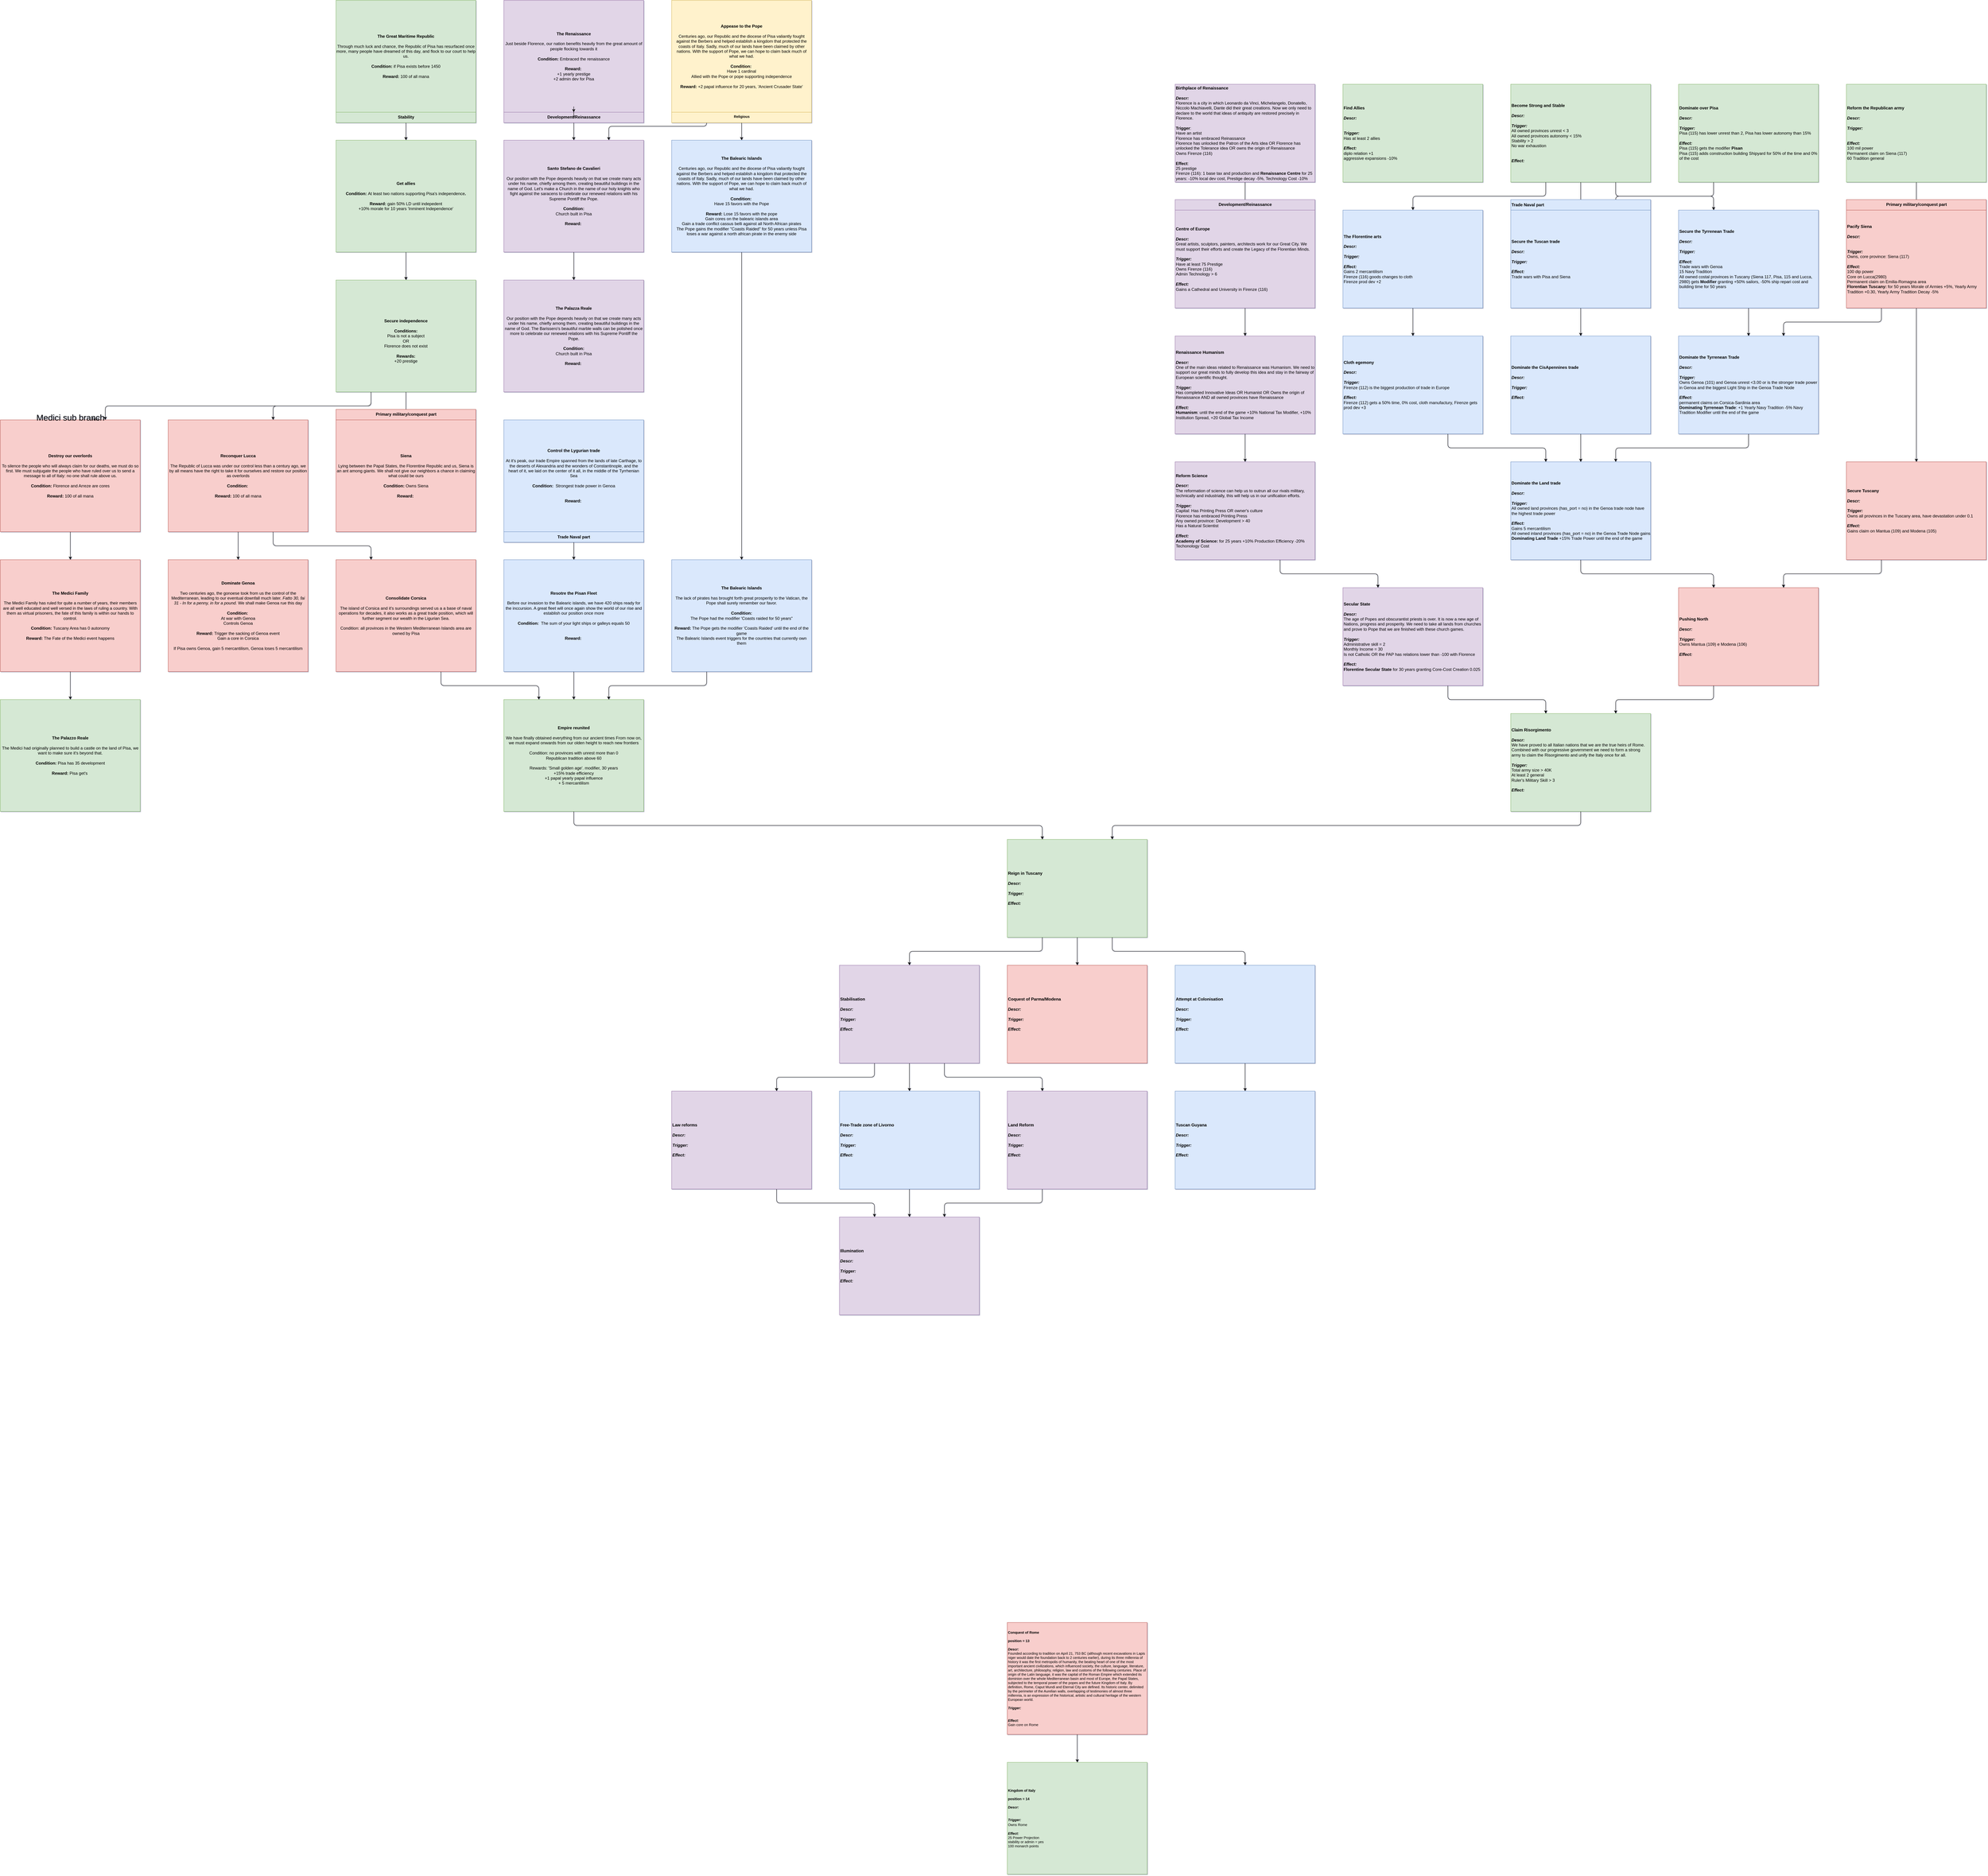 <mxfile version="13.3.1" type="device" pages="2"><diagram id="kzSDAJDjx9IFy4JvHGh8" name="Florence"><mxGraphModel dx="6636" dy="5547" grid="1" gridSize="10" guides="1" tooltips="1" connect="1" arrows="1" fold="1" page="1" pageScale="1" pageWidth="827" pageHeight="1169" math="0" shadow="1"><root><mxCell id="0"/><mxCell id="1" parent="0"/><mxCell id="oUKgaUT7NJrd88US_-Vo-44" style="edgeStyle=orthogonalEdgeStyle;orthogonalLoop=1;jettySize=auto;html=1;exitX=0.25;exitY=1;exitDx=0;exitDy=0;align=left;rounded=1;" parent="1" source="VS-WX2oO7uqrwknDHlsG-1" target="VS-WX2oO7uqrwknDHlsG-9" edge="1"><mxGeometry relative="1" as="geometry"/></mxCell><mxCell id="oUKgaUT7NJrd88US_-Vo-48" style="edgeStyle=orthogonalEdgeStyle;orthogonalLoop=1;jettySize=auto;html=1;exitX=0.5;exitY=1;exitDx=0;exitDy=0;align=left;rounded=1;" parent="1" source="VS-WX2oO7uqrwknDHlsG-1" target="oUKgaUT7NJrd88US_-Vo-45" edge="1"><mxGeometry relative="1" as="geometry"/></mxCell><mxCell id="lxvOAFcSYASEFJ2wgUHJ-3" style="edgeStyle=orthogonalEdgeStyle;orthogonalLoop=1;jettySize=auto;html=1;exitX=0.75;exitY=1;exitDx=0;exitDy=0;align=left;rounded=1;entryX=0.25;entryY=0;entryDx=0;entryDy=0;" parent="1" source="VS-WX2oO7uqrwknDHlsG-1" target="H8w2lGQ9oTEMAm62UGJ9-34" edge="1"><mxGeometry relative="1" as="geometry"/></mxCell><mxCell id="VS-WX2oO7uqrwknDHlsG-1" value="&lt;div style=&quot;font-size: 12px&quot;&gt;Become Strong and Stable&lt;/div&gt;&lt;div style=&quot;font-size: 12px&quot;&gt;&lt;br&gt;&lt;/div&gt;&lt;div&gt;&lt;i&gt;Descr:&lt;/i&gt;&lt;/div&gt;&lt;div&gt;&lt;i&gt;&lt;br&gt;&lt;/i&gt;&lt;/div&gt;&lt;div&gt;&lt;i&gt;Trigger:&lt;/i&gt;&lt;/div&gt;&lt;div&gt;&lt;span style=&quot;font-weight: 400&quot;&gt;All owned provinces unrest &amp;lt; 3&lt;/span&gt;&lt;/div&gt;&lt;div&gt;&lt;span style=&quot;font-weight: 400&quot;&gt;All owned provinces autonomy &amp;lt; 15%&lt;/span&gt;&lt;/div&gt;&lt;div&gt;&lt;span style=&quot;font-weight: 400&quot;&gt;Stability &amp;gt; 2&lt;/span&gt;&lt;/div&gt;&lt;div&gt;&lt;span style=&quot;font-weight: 400&quot;&gt;No war exhaustion&lt;/span&gt;&lt;/div&gt;&lt;div&gt;&lt;span style=&quot;font-weight: 400&quot;&gt;&lt;br&gt;&lt;/span&gt;&lt;/div&gt;&lt;div&gt;&lt;i&gt;&lt;br&gt;&lt;/i&gt;&lt;/div&gt;&lt;div&gt;&lt;i&gt;Effect:&lt;/i&gt;&lt;/div&gt;" style="rounded=0;whiteSpace=wrap;html=1;align=left;fontSize=12;fontStyle=1;fillColor=#d5e8d4;strokeColor=#82b366;" parent="1" vertex="1"><mxGeometry x="2400" y="-2160" width="400" height="280" as="geometry"/></mxCell><mxCell id="SQUaD1oJa21SY6tRbcPS-5" style="edgeStyle=orthogonalEdgeStyle;rounded=1;orthogonalLoop=1;jettySize=auto;html=1;exitX=0.25;exitY=1;exitDx=0;exitDy=0;entryX=0.75;entryY=0;entryDx=0;entryDy=0;" parent="1" source="SQUaD1oJa21SY6tRbcPS-2" target="oUKgaUT7NJrd88US_-Vo-45" edge="1"><mxGeometry relative="1" as="geometry"/></mxCell><mxCell id="SQUaD1oJa21SY6tRbcPS-2" value="&lt;div style=&quot;font-size: 12px&quot;&gt;Dominate over Pisa&lt;/div&gt;&lt;div style=&quot;font-size: 12px&quot;&gt;&lt;br&gt;&lt;/div&gt;&lt;div&gt;&lt;i&gt;Descr:&lt;/i&gt;&lt;/div&gt;&lt;div&gt;&lt;i&gt;&lt;br&gt;&lt;/i&gt;&lt;/div&gt;&lt;div&gt;&lt;i&gt;Trigger:&lt;/i&gt;&lt;/div&gt;&lt;div&gt;&lt;span style=&quot;font-weight: normal&quot;&gt;Pisa (115) has lower unrest than 2, Pisa has lower autonomy than 15%&lt;/span&gt;&lt;/div&gt;&lt;div&gt;&lt;i&gt;&lt;br&gt;&lt;/i&gt;&lt;/div&gt;&lt;div&gt;&lt;i&gt;Effect:&lt;/i&gt;&lt;/div&gt;&lt;div&gt;&lt;span style=&quot;font-weight: normal&quot;&gt;Pisa (115) gets the modifier &lt;/span&gt;Pisan&lt;/div&gt;&lt;div&gt;&lt;span style=&quot;font-weight: 400&quot;&gt;Pisa (115) adds construction building Shipyard for 50% of the time and 0% of the cost&lt;/span&gt;&lt;/div&gt;" style="rounded=0;whiteSpace=wrap;html=1;align=left;fontSize=12;fontStyle=1;fillColor=#d5e8d4;strokeColor=#82b366;" parent="1" vertex="1"><mxGeometry x="2880" y="-2160" width="400" height="280" as="geometry"/></mxCell><mxCell id="uzjyEKA_RxkXKe5uXJil-1" value="" style="edgeStyle=orthogonalEdgeStyle;orthogonalLoop=1;jettySize=auto;html=1;rounded=1;" parent="1" source="VS-WX2oO7uqrwknDHlsG-9" target="oUKgaUT7NJrd88US_-Vo-47" edge="1"><mxGeometry relative="1" as="geometry"/></mxCell><mxCell id="VS-WX2oO7uqrwknDHlsG-9" value="&lt;div style=&quot;font-size: 12px&quot;&gt;&lt;b style=&quot;font-size: 12px&quot;&gt;The Florentine arts&lt;/b&gt;&lt;/div&gt;&lt;div style=&quot;font-size: 12px&quot;&gt;&lt;b style=&quot;font-size: 12px&quot;&gt;&lt;br&gt;&lt;/b&gt;&lt;/div&gt;&lt;div style=&quot;font-size: 12px&quot;&gt;&lt;b&gt;&lt;i&gt;Descr:&lt;/i&gt;&lt;/b&gt;&lt;/div&gt;&lt;div style=&quot;font-size: 12px&quot;&gt;&lt;b&gt;&lt;i&gt;&lt;br&gt;&lt;/i&gt;&lt;/b&gt;&lt;/div&gt;&lt;div style=&quot;font-size: 12px&quot;&gt;&lt;b&gt;&lt;i&gt;Trigger:&lt;/i&gt;&lt;/b&gt;&lt;/div&gt;&lt;div style=&quot;font-size: 12px&quot;&gt;&lt;b&gt;&lt;i&gt;&lt;br&gt;&lt;/i&gt;&lt;/b&gt;&lt;/div&gt;&lt;div style=&quot;font-size: 12px&quot;&gt;&lt;b&gt;&lt;i&gt;Effect:&lt;/i&gt;&lt;/b&gt;&lt;/div&gt;&lt;div style=&quot;font-size: 12px&quot;&gt;Gains 2 mercantilism&lt;/div&gt;&lt;div style=&quot;font-size: 12px&quot;&gt;Firenze (116) goods changes to cloth&lt;/div&gt;&lt;div style=&quot;font-size: 12px&quot;&gt;Firenze prod dev +2&lt;/div&gt;" style="rounded=0;whiteSpace=wrap;html=1;align=left;fontSize=12;fillColor=#dae8fc;strokeColor=#6c8ebf;" parent="1" vertex="1"><mxGeometry x="1920" y="-1800" width="400" height="280" as="geometry"/></mxCell><mxCell id="H8w2lGQ9oTEMAm62UGJ9-37" value="" style="edgeStyle=orthogonalEdgeStyle;orthogonalLoop=1;jettySize=auto;html=1;fontSize=12;align=left;rounded=1;" parent="1" source="H8w2lGQ9oTEMAm62UGJ9-34" target="H8w2lGQ9oTEMAm62UGJ9-36" edge="1"><mxGeometry relative="1" as="geometry"/></mxCell><mxCell id="H8w2lGQ9oTEMAm62UGJ9-34" value="&lt;div style=&quot;font-size: 12px&quot;&gt;&lt;b&gt;Secure the Tyrrenean Trade&lt;/b&gt;&lt;/div&gt;&lt;div style=&quot;font-size: 12px&quot;&gt;&lt;b style=&quot;font-size: 12px&quot;&gt;&lt;br&gt;&lt;/b&gt;&lt;/div&gt;&lt;div style=&quot;font-size: 12px&quot;&gt;&lt;div&gt;&lt;b&gt;&lt;i&gt;Descr:&lt;/i&gt;&lt;/b&gt;&lt;/div&gt;&lt;div&gt;&lt;b&gt;&lt;i&gt;&lt;br&gt;&lt;/i&gt;&lt;/b&gt;&lt;/div&gt;&lt;div&gt;&lt;b&gt;&lt;i&gt;Trigger:&lt;/i&gt;&lt;/b&gt;&lt;/div&gt;&lt;div&gt;&lt;b&gt;&lt;i&gt;&lt;br&gt;&lt;/i&gt;&lt;/b&gt;&lt;/div&gt;&lt;div&gt;&lt;b&gt;&lt;i&gt;Effect:&lt;/i&gt;&lt;/b&gt;&lt;/div&gt;&lt;div&gt;Trade wars with Genoa&lt;/div&gt;&lt;div&gt;15 Navy Tradition&lt;/div&gt;&lt;div&gt;All owned costal provinces in Tuscany (Siena 117, Pisa, 115 and Lucca, 2980) gets &lt;b&gt;Modifier&lt;/b&gt;&amp;nbsp;granting +50% sailors, -50% ship repari cost and building time for 50 years&lt;/div&gt;&lt;/div&gt;" style="rounded=0;whiteSpace=wrap;html=1;align=left;fontSize=12;fillColor=#dae8fc;strokeColor=#6c8ebf;" parent="1" vertex="1"><mxGeometry x="2880" y="-1800" width="400" height="280" as="geometry"/></mxCell><mxCell id="lxvOAFcSYASEFJ2wgUHJ-6" style="edgeStyle=orthogonalEdgeStyle;orthogonalLoop=1;jettySize=auto;html=1;exitX=0.5;exitY=1;exitDx=0;exitDy=0;align=left;rounded=1;entryX=0.75;entryY=0;entryDx=0;entryDy=0;" parent="1" source="H8w2lGQ9oTEMAm62UGJ9-36" target="oUKgaUT7NJrd88US_-Vo-51" edge="1"><mxGeometry relative="1" as="geometry"/></mxCell><mxCell id="H8w2lGQ9oTEMAm62UGJ9-36" value="&lt;b style=&quot;font-size: 12px&quot;&gt;Dominate the Tyrrenean Trade&lt;br&gt;&lt;br&gt;&lt;/b&gt;&lt;div&gt;&lt;b&gt;&lt;i&gt;Descr:&lt;/i&gt;&lt;/b&gt;&lt;/div&gt;&lt;div&gt;&lt;b&gt;&lt;i&gt;&lt;br&gt;&lt;/i&gt;&lt;/b&gt;&lt;/div&gt;&lt;div&gt;&lt;b&gt;&lt;i&gt;Trigger:&lt;/i&gt;&lt;/b&gt;&lt;/div&gt;&lt;div&gt;Owns Genoa (101) and Genoa unrest &amp;lt;3.00 or is the stronger trade power in Genoa and the biggest Light Ship in the Genoa Trade Node&lt;/div&gt;&lt;div&gt;&lt;br&gt;&lt;/div&gt;&lt;div&gt;&lt;b&gt;&lt;i&gt;Effect:&lt;/i&gt;&lt;/b&gt;&lt;/div&gt;&lt;div&gt;permanent claims on Corsica-Sardinia area&amp;nbsp;&lt;/div&gt;&lt;div&gt;&lt;b&gt;Dominating Tyrrenean Trade&lt;/b&gt;: +1 Yearly Navy Tradition -5% Navy Tradition Modifier until the end of the game&lt;/div&gt;" style="rounded=0;whiteSpace=wrap;html=1;align=left;fontSize=12;fillColor=#dae8fc;strokeColor=#6c8ebf;" parent="1" vertex="1"><mxGeometry x="2880" y="-1440" width="400" height="280" as="geometry"/></mxCell><mxCell id="uzjyEKA_RxkXKe5uXJil-7" style="edgeStyle=orthogonalEdgeStyle;rounded=1;orthogonalLoop=1;jettySize=auto;html=1;exitX=0.5;exitY=1;exitDx=0;exitDy=0;entryX=0.25;entryY=0;entryDx=0;entryDy=0;" parent="1" source="oUKgaUT7NJrd88US_-Vo-51" target="uzjyEKA_RxkXKe5uXJil-4" edge="1"><mxGeometry relative="1" as="geometry"/></mxCell><mxCell id="oUKgaUT7NJrd88US_-Vo-51" value="&lt;b style=&quot;font-size: 12px&quot;&gt;Dominate the Land trade&lt;br&gt;&lt;br&gt;&lt;/b&gt;&lt;div&gt;&lt;b&gt;&lt;i&gt;Descr:&lt;/i&gt;&lt;/b&gt;&lt;/div&gt;&lt;div&gt;&lt;b&gt;&lt;i&gt;&lt;br&gt;&lt;/i&gt;&lt;/b&gt;&lt;/div&gt;&lt;div&gt;&lt;b&gt;&lt;i&gt;Trigger:&lt;/i&gt;&lt;/b&gt;&lt;/div&gt;&lt;div&gt;All owned land provinces (has_port = no) in the Genoa trade node have the highest trade power&lt;/div&gt;&lt;div&gt;&lt;b&gt;&lt;i&gt;&lt;br&gt;&lt;/i&gt;&lt;/b&gt;&lt;/div&gt;&lt;div&gt;&lt;b&gt;&lt;i&gt;Effect:&lt;/i&gt;&lt;/b&gt;&lt;/div&gt;&lt;div&gt;Gains 5 mercantilism&lt;/div&gt;&lt;div&gt;All owned inland provinces (has_port = no) in the Genoa Trade Node gains &lt;b&gt;Dominating Land Trade&lt;/b&gt;&amp;nbsp;+15% Trade Power until the end of the game&lt;/div&gt;" style="rounded=0;whiteSpace=wrap;html=1;align=left;fontSize=12;fillColor=#dae8fc;strokeColor=#6c8ebf;" parent="1" vertex="1"><mxGeometry x="2400" y="-1080" width="400" height="280" as="geometry"/></mxCell><mxCell id="w6SWjsJNd_PJqNKlExnE-12" value="" style="edgeStyle=orthogonalEdgeStyle;rounded=0;orthogonalLoop=1;jettySize=auto;html=1;" parent="1" edge="1"><mxGeometry relative="1" as="geometry"><mxPoint x="-1360" y="720.071" as="sourcePoint"/></mxGeometry></mxCell><mxCell id="w6SWjsJNd_PJqNKlExnE-16" value="" style="edgeStyle=orthogonalEdgeStyle;rounded=0;orthogonalLoop=1;jettySize=auto;html=1;" parent="1" edge="1"><mxGeometry relative="1" as="geometry"><mxPoint x="-1360" y="1120.071" as="sourcePoint"/></mxGeometry></mxCell><mxCell id="uzjyEKA_RxkXKe5uXJil-3" value="" style="edgeStyle=orthogonalEdgeStyle;orthogonalLoop=1;jettySize=auto;html=1;rounded=1;" parent="1" source="VS-WX2oO7uqrwknDHlsG-5" target="uzjyEKA_RxkXKe5uXJil-2" edge="1"><mxGeometry relative="1" as="geometry"/></mxCell><mxCell id="SQUaD1oJa21SY6tRbcPS-1" style="edgeStyle=orthogonalEdgeStyle;rounded=1;orthogonalLoop=1;jettySize=auto;html=1;exitX=0.25;exitY=1;exitDx=0;exitDy=0;entryX=0.75;entryY=0;entryDx=0;entryDy=0;" parent="1" source="VS-WX2oO7uqrwknDHlsG-5" target="H8w2lGQ9oTEMAm62UGJ9-36" edge="1"><mxGeometry relative="1" as="geometry"/></mxCell><mxCell id="VS-WX2oO7uqrwknDHlsG-5" value="&lt;div style=&quot;font-size: 12px&quot;&gt;&lt;div align=&quot;left&quot; style=&quot;font-weight: 400&quot;&gt;&lt;b&gt;Pacify Siena&lt;/b&gt;&lt;/div&gt;&lt;div align=&quot;left&quot; style=&quot;font-weight: 400&quot;&gt;&lt;b&gt;&lt;br&gt;&lt;/b&gt;&lt;/div&gt;&lt;div align=&quot;left&quot; style=&quot;font-weight: 400&quot;&gt;&lt;i&gt;&lt;b&gt;Descr:&lt;/b&gt;&lt;/i&gt;&lt;/div&gt;&lt;div align=&quot;left&quot; style=&quot;font-weight: 400&quot;&gt;&lt;div align=&quot;left&quot;&gt;&lt;br&gt;&lt;/div&gt;&lt;div align=&quot;left&quot;&gt;&lt;br&gt;&lt;/div&gt;&lt;/div&gt;&lt;div align=&quot;left&quot; style=&quot;font-weight: 400&quot;&gt;&lt;b&gt;&lt;i&gt;Trigger:&lt;/i&gt;&lt;/b&gt;&lt;/div&gt;&lt;div align=&quot;left&quot; style=&quot;font-weight: 400&quot;&gt;Owns, core province: Siena (117)&lt;/div&gt;&lt;div align=&quot;left&quot; style=&quot;font-weight: 400&quot;&gt;&lt;br&gt;&lt;/div&gt;&lt;div align=&quot;left&quot; style=&quot;font-weight: 400&quot;&gt;&lt;b&gt;&lt;i&gt;Effect:&lt;/i&gt;&lt;/b&gt;&lt;/div&gt;&lt;div align=&quot;left&quot; style=&quot;font-weight: 400&quot;&gt;100 dip power&lt;/div&gt;&lt;div align=&quot;left&quot; style=&quot;font-weight: 400&quot;&gt;Core on Lucca(2980)&lt;/div&gt;&lt;div align=&quot;left&quot; style=&quot;font-weight: 400&quot;&gt;Permanent claim on Emilia-Romagna area&lt;/div&gt;&lt;div align=&quot;left&quot; style=&quot;font-weight: 400&quot;&gt;&lt;b&gt;Florentian Tuscany:&lt;/b&gt;&amp;nbsp;for 50 years Morale of Armies +5%, Yearly Army Tradition +0.30, Yearly Army Tradition Decay -5%&lt;/div&gt;&lt;/div&gt;" style="rounded=0;whiteSpace=wrap;html=1;align=left;fontSize=12;fontStyle=1;fillColor=#f8cecc;strokeColor=#b85450;" parent="1" vertex="1"><mxGeometry x="3360" y="-1800" width="400" height="280" as="geometry"/></mxCell><mxCell id="JuXZd4qs-pRTn3-5feqG-2" style="edgeStyle=orthogonalEdgeStyle;rounded=1;orthogonalLoop=1;jettySize=auto;html=1;exitX=0.25;exitY=1;exitDx=0;exitDy=0;entryX=0.75;entryY=0;entryDx=0;entryDy=0;" parent="1" source="uzjyEKA_RxkXKe5uXJil-2" target="uzjyEKA_RxkXKe5uXJil-4" edge="1"><mxGeometry relative="1" as="geometry"/></mxCell><mxCell id="uzjyEKA_RxkXKe5uXJil-2" value="&lt;div style=&quot;font-size: 12px&quot;&gt;&lt;div&gt;Secure Tuscany&lt;/div&gt;&lt;div&gt;&lt;br&gt;&lt;/div&gt;&lt;div&gt;&lt;div&gt;&lt;i&gt;Descr:&lt;/i&gt;&lt;/div&gt;&lt;div&gt;&lt;i&gt;&lt;br&gt;&lt;/i&gt;&lt;/div&gt;&lt;div&gt;&lt;i&gt;Trigger:&amp;nbsp;&lt;/i&gt;&lt;/div&gt;&lt;div&gt;&lt;span style=&quot;font-weight: normal&quot;&gt;Owns all provinces in the Tuscany area, have devastation under 0.1&lt;/span&gt;&lt;/div&gt;&lt;div&gt;&lt;i&gt;&lt;br&gt;Effect:&amp;nbsp;&lt;/i&gt;&lt;/div&gt;&lt;/div&gt;&lt;div&gt;&lt;span style=&quot;font-weight: normal&quot;&gt;Gains claim on Mantua (109) and Modena (105)&lt;/span&gt;&lt;/div&gt;&lt;/div&gt;" style="rounded=0;whiteSpace=wrap;html=1;align=left;fontSize=12;fontStyle=1;fillColor=#f8cecc;strokeColor=#b85450;" parent="1" vertex="1"><mxGeometry x="3360" y="-1080" width="400" height="280" as="geometry"/></mxCell><mxCell id="uzjyEKA_RxkXKe5uXJil-6" style="edgeStyle=orthogonalEdgeStyle;rounded=1;orthogonalLoop=1;jettySize=auto;html=1;exitX=0.25;exitY=1;exitDx=0;exitDy=0;entryX=0.75;entryY=0;entryDx=0;entryDy=0;" parent="1" source="uzjyEKA_RxkXKe5uXJil-4" target="oUKgaUT7NJrd88US_-Vo-23" edge="1"><mxGeometry relative="1" as="geometry"/></mxCell><mxCell id="uzjyEKA_RxkXKe5uXJil-4" value="&lt;div style=&quot;font-size: 12px&quot;&gt;Pushing North&lt;/div&gt;&lt;div style=&quot;font-size: 12px&quot;&gt;&lt;br&gt;&lt;/div&gt;&lt;div style=&quot;font-size: 12px&quot;&gt;&lt;i&gt;Descr:&lt;/i&gt;&lt;/div&gt;&lt;div style=&quot;font-size: 12px&quot;&gt;&lt;i&gt;&lt;br&gt;&lt;/i&gt;&lt;/div&gt;&lt;div style=&quot;font-size: 12px&quot;&gt;&lt;i&gt;Trigger:&amp;nbsp;&lt;/i&gt;&lt;/div&gt;&lt;div style=&quot;font-size: 12px&quot;&gt;&lt;span style=&quot;font-weight: normal&quot;&gt;Owns Mantua (109) e Modena (106)&lt;/span&gt;&lt;/div&gt;&lt;div style=&quot;font-size: 12px&quot;&gt;&lt;i&gt;&lt;br&gt;Effect:&amp;nbsp;&lt;/i&gt;&lt;/div&gt;" style="rounded=0;whiteSpace=wrap;html=1;align=left;fontSize=12;fontStyle=1;fillColor=#f8cecc;strokeColor=#b85450;" parent="1" vertex="1"><mxGeometry x="2880" y="-720" width="400" height="280" as="geometry"/></mxCell><mxCell id="h8s-hCxMcf2PMTDbwtCN-22" value="" style="edgeStyle=orthogonalEdgeStyle;orthogonalLoop=1;jettySize=auto;html=1;fontSize=18;rounded=0;" parent="1" edge="1"><mxGeometry relative="1" as="geometry"><mxPoint x="-800" y="4240" as="sourcePoint"/></mxGeometry></mxCell><mxCell id="pOcKHhp5z3aQKjzIjfKb-6" value="Trade Naval part" style="text;html=1;strokeColor=#6c8ebf;fillColor=#dae8fc;align=left;verticalAlign=middle;whiteSpace=wrap;rounded=0;fontSize=12;fontStyle=1" parent="1" vertex="1"><mxGeometry x="2400" y="-1830" width="400" height="30" as="geometry"/></mxCell><mxCell id="-41bxncdwJOg1mPYOTah-5" value="" style="edgeStyle=orthogonalEdgeStyle;rounded=0;orthogonalLoop=1;jettySize=auto;html=1;fontSize=12;align=left;" parent="1" edge="1"><mxGeometry relative="1" as="geometry"><mxPoint x="681.5" y="640.0" as="sourcePoint"/></mxGeometry></mxCell><mxCell id="-41bxncdwJOg1mPYOTah-7" value="" style="edgeStyle=orthogonalEdgeStyle;rounded=0;orthogonalLoop=1;jettySize=auto;html=1;fontSize=12;align=left;" parent="1" edge="1"><mxGeometry relative="1" as="geometry"><mxPoint x="681.5" y="1000" as="sourcePoint"/></mxGeometry></mxCell><mxCell id="oUKgaUT7NJrd88US_-Vo-1" value="" style="edgeStyle=orthogonalEdgeStyle;orthogonalLoop=1;jettySize=auto;html=1;strokeColor=#000000;entryX=0.5;entryY=0;entryDx=0;entryDy=0;rounded=1;" parent="1" source="oUKgaUT7NJrd88US_-Vo-2" target="VS-WX2oO7uqrwknDHlsG-5" edge="1"><mxGeometry relative="1" as="geometry"><mxPoint x="3560" y="-1440" as="targetPoint"/></mxGeometry></mxCell><mxCell id="oUKgaUT7NJrd88US_-Vo-2" value="&lt;div style=&quot;font-size: 12px&quot; align=&quot;left&quot;&gt;&lt;div align=&quot;left&quot;&gt;&lt;b&gt;Reform the Republican army&lt;/b&gt;&lt;/div&gt;&lt;div align=&quot;left&quot;&gt;&lt;b&gt;&lt;br&gt;&lt;/b&gt;&lt;/div&gt;&lt;div align=&quot;left&quot;&gt;&lt;i&gt;&lt;b&gt;Descr:&lt;/b&gt;&lt;/i&gt;&lt;/div&gt;&lt;div align=&quot;left&quot;&gt;&lt;div align=&quot;left&quot;&gt;&lt;br&gt;&lt;/div&gt;&lt;/div&gt;&lt;div align=&quot;left&quot;&gt;&lt;b&gt;&lt;i&gt;Trigger:&lt;/i&gt;&lt;/b&gt;&lt;/div&gt;&lt;div align=&quot;left&quot;&gt;&lt;br&gt;&lt;/div&gt;&lt;div align=&quot;left&quot;&gt;&lt;br&gt;&lt;/div&gt;&lt;div align=&quot;left&quot;&gt;&lt;b&gt;&lt;i&gt;Effect:&lt;/i&gt;&lt;/b&gt;&lt;/div&gt;&lt;div align=&quot;left&quot;&gt;100 mil power&lt;/div&gt;&lt;div align=&quot;left&quot;&gt;Permanent claim on Siena (117)&lt;/div&gt;&lt;div align=&quot;left&quot;&gt;60 Tradition general&lt;/div&gt;&lt;/div&gt;" style="rounded=0;whiteSpace=wrap;html=1;align=left;fontSize=12;fillColor=#d5e8d4;strokeColor=#82b366;" parent="1" vertex="1"><mxGeometry x="3360" y="-2160" width="400" height="280" as="geometry"/></mxCell><mxCell id="oUKgaUT7NJrd88US_-Vo-6" value="&lt;div style=&quot;font-size: 12px&quot; align=&quot;left&quot;&gt;&lt;font style=&quot;font-size: 12px&quot;&gt;&lt;b style=&quot;font-size: 12px&quot;&gt;&lt;font style=&quot;font-size: 12px&quot;&gt;Find Allies&lt;/font&gt;&lt;/b&gt;&lt;/font&gt;&lt;/div&gt;&lt;div style=&quot;font-size: 12px&quot; align=&quot;left&quot;&gt;&lt;font style=&quot;font-size: 12px&quot;&gt;&lt;b style=&quot;font-size: 12px&quot;&gt;&lt;font style=&quot;font-size: 12px&quot;&gt;&lt;br style=&quot;font-size: 12px&quot;&gt;&lt;/font&gt;&lt;/b&gt;&lt;/font&gt;&lt;/div&gt;&lt;div style=&quot;font-size: 12px&quot; align=&quot;left&quot;&gt;&lt;font style=&quot;font-size: 12px&quot;&gt;&lt;span style=&quot;font-size: 12px&quot;&gt;&lt;font style=&quot;font-size: 12px&quot;&gt;&lt;i style=&quot;font-size: 12px&quot;&gt;&lt;b style=&quot;font-size: 12px&quot;&gt;Descr:&lt;/b&gt;&lt;/i&gt;&lt;/font&gt;&lt;/span&gt;&lt;/font&gt;&lt;/div&gt;&lt;div align=&quot;left&quot;&gt;&lt;div align=&quot;left&quot;&gt;&lt;br&gt;&lt;/div&gt;&lt;div align=&quot;left&quot;&gt;&lt;br&gt;&lt;/div&gt;&lt;/div&gt;&lt;div style=&quot;font-size: 12px&quot; align=&quot;left&quot;&gt;&lt;font style=&quot;font-size: 12px&quot;&gt;&lt;b style=&quot;font-size: 12px&quot;&gt;&lt;i style=&quot;font-size: 12px&quot;&gt;Trigger:&lt;/i&gt;&lt;/b&gt;&lt;/font&gt;&lt;/div&gt;&lt;div style=&quot;font-size: 12px&quot; align=&quot;left&quot;&gt;Has at least 2 allies&lt;/div&gt;&lt;div style=&quot;font-size: 12px&quot; align=&quot;left&quot;&gt;&lt;br&gt;&lt;/div&gt;&lt;div style=&quot;font-size: 12px&quot; align=&quot;left&quot;&gt;&lt;font style=&quot;font-size: 12px&quot;&gt;&lt;font style=&quot;font-size: 12px&quot;&gt;&lt;b style=&quot;font-size: 12px&quot;&gt;&lt;i style=&quot;font-size: 12px&quot;&gt;Effect:&lt;/i&gt;&lt;/b&gt;&lt;/font&gt;&lt;/font&gt;&lt;/div&gt;&lt;div style=&quot;font-size: 12px&quot; align=&quot;left&quot;&gt;diplo relation +1&lt;/div&gt;&lt;div style=&quot;font-size: 12px&quot; align=&quot;left&quot;&gt;aggressive expansions -10%&lt;/div&gt;" style="rounded=0;whiteSpace=wrap;html=1;align=left;fontSize=12;fillColor=#d5e8d4;strokeColor=#82b366;" parent="1" vertex="1"><mxGeometry x="1920" y="-2160" width="400" height="280" as="geometry"/></mxCell><mxCell id="oUKgaUT7NJrd88US_-Vo-7" style="edgeStyle=orthogonalEdgeStyle;orthogonalLoop=1;jettySize=auto;html=1;exitX=0.5;exitY=1;exitDx=0;exitDy=0;rounded=1;" parent="1" source="oUKgaUT7NJrd88US_-Vo-8" target="oUKgaUT7NJrd88US_-Vo-10" edge="1"><mxGeometry relative="1" as="geometry"/></mxCell><mxCell id="oUKgaUT7NJrd88US_-Vo-8" value="&lt;b&gt;Renaissance Humanism&lt;/b&gt;&lt;br&gt;&lt;div style=&quot;font-size: 12px&quot;&gt;&lt;b&gt;&lt;br&gt;&lt;/b&gt;&lt;/div&gt;&lt;div&gt;&lt;div style=&quot;font-size: 12px&quot;&gt;&lt;b style=&quot;font-size: 12px&quot;&gt;&lt;i style=&quot;font-size: 12px&quot;&gt;Descr:&lt;/i&gt;&lt;/b&gt;&lt;/div&gt;&lt;div&gt;One of the main ideas related to Renaissance was Humanism. We need to support our great minds to fully develop this idea and stay in the fairway of European scientific thought.&lt;br&gt;&lt;/div&gt;&lt;/div&gt;&lt;div&gt;&lt;br&gt;&lt;/div&gt;&lt;div style=&quot;font-size: 12px&quot;&gt;&lt;font style=&quot;font-size: 12px&quot;&gt;&lt;b style=&quot;font-size: 12px&quot;&gt;&lt;i style=&quot;font-size: 12px&quot;&gt;Trigger:&lt;/i&gt;&lt;/b&gt;&lt;/font&gt;&lt;/div&gt;&lt;div style=&quot;font-size: 12px&quot;&gt;&lt;font style=&quot;font-size: 12px&quot;&gt;Has completed Innovative Ideas OR Humanist OR Owns the origin of Renaissance AND all owned provinces have Renaissance&lt;br style=&quot;font-size: 12px&quot;&gt;&lt;/font&gt;&lt;/div&gt;&lt;div style=&quot;font-size: 12px&quot;&gt;&lt;br&gt;&lt;/div&gt;&lt;div style=&quot;font-size: 12px&quot;&gt;&lt;font style=&quot;font-size: 12px&quot;&gt;&lt;b style=&quot;font-size: 12px&quot;&gt;&lt;i style=&quot;font-size: 12px&quot;&gt;Effect:&lt;/i&gt;&lt;/b&gt;&lt;/font&gt;&lt;/div&gt;&lt;div style=&quot;font-size: 12px&quot;&gt;&lt;b&gt;Humanism&lt;/b&gt;: until the end of the game +10% National Tax Modifier, +10% Institution Spread, +20 Global Tax Income&lt;/div&gt;" style="rounded=0;whiteSpace=wrap;html=1;align=left;fontSize=12;fillColor=#e1d5e7;strokeColor=#9673a6;" parent="1" vertex="1"><mxGeometry x="1440" y="-1440" width="400" height="280" as="geometry"/></mxCell><mxCell id="JuXZd4qs-pRTn3-5feqG-1" style="edgeStyle=orthogonalEdgeStyle;rounded=1;orthogonalLoop=1;jettySize=auto;html=1;exitX=0.75;exitY=1;exitDx=0;exitDy=0;entryX=0.25;entryY=0;entryDx=0;entryDy=0;" parent="1" source="oUKgaUT7NJrd88US_-Vo-10" target="oUKgaUT7NJrd88US_-Vo-20" edge="1"><mxGeometry relative="1" as="geometry"/></mxCell><mxCell id="oUKgaUT7NJrd88US_-Vo-10" value="&lt;div&gt;&lt;b&gt;Reform Science&lt;/b&gt;&lt;/div&gt;&lt;div&gt;&lt;b&gt;&lt;br&gt;&lt;/b&gt;&lt;/div&gt;&lt;div style=&quot;font-size: 12px&quot;&gt;&lt;font style=&quot;font-size: 12px&quot;&gt;&lt;div style=&quot;font-size: 12px&quot;&gt;&lt;b style=&quot;font-size: 12px&quot;&gt;&lt;i style=&quot;font-size: 12px&quot;&gt;Descr:&lt;/i&gt;&lt;/b&gt;&lt;/div&gt;&lt;div style=&quot;font-size: 12px&quot;&gt;The reformation of science can help us to outrun all our rivals military, technically and industrially, this will help us in our unification efforts.&lt;/div&gt;&lt;div style=&quot;font-size: 12px&quot;&gt;&lt;b style=&quot;font-size: 12px&quot;&gt;&lt;i style=&quot;font-size: 12px&quot;&gt;&lt;br&gt;&lt;/i&gt;&lt;/b&gt;&lt;/div&gt;&lt;/font&gt;&lt;/div&gt;&lt;div style=&quot;font-size: 12px&quot;&gt;&lt;font style=&quot;font-size: 12px&quot;&gt;&lt;b style=&quot;font-size: 12px&quot;&gt;&lt;i style=&quot;font-size: 12px&quot;&gt;Trigger:&lt;/i&gt;&lt;/b&gt;&lt;/font&gt;&lt;/div&gt;&lt;div style=&quot;font-size: 12px&quot;&gt;Capital: Has Printing Press OR owner's culture&lt;/div&gt;&lt;div style=&quot;font-size: 12px&quot;&gt;Florence has embraced Printing Press&lt;/div&gt;&lt;div style=&quot;font-size: 12px&quot;&gt;Any owned province: Development &amp;gt; 40&lt;/div&gt;&lt;div style=&quot;font-size: 12px&quot;&gt;Has a Natural Scientist&lt;/div&gt;&lt;div style=&quot;font-size: 12px&quot;&gt;&lt;br style=&quot;font-size: 12px&quot;&gt;&lt;/div&gt;&lt;div style=&quot;font-size: 12px&quot;&gt;&lt;font style=&quot;font-size: 12px&quot;&gt;&lt;b style=&quot;font-size: 12px&quot;&gt;&lt;i style=&quot;font-size: 12px&quot;&gt;Effect:&lt;/i&gt;&lt;/b&gt;&lt;/font&gt;&lt;/div&gt;&lt;div style=&quot;font-size: 12px&quot;&gt;&lt;b&gt;Academy of Science:&lt;/b&gt;&amp;nbsp;for 25 years +10% Production Efficiency -20% Techonology Cost&lt;/div&gt;" style="rounded=0;whiteSpace=wrap;html=1;align=left;fontSize=12;fillColor=#e1d5e7;strokeColor=#9673a6;verticalAlign=middle;labelBackgroundColor=none;labelBorderColor=none;horizontal=1;" parent="1" vertex="1"><mxGeometry x="1440" y="-1080" width="400" height="280" as="geometry"/></mxCell><mxCell id="oUKgaUT7NJrd88US_-Vo-12" value="" style="edgeStyle=orthogonalEdgeStyle;orthogonalLoop=1;jettySize=auto;html=1;rounded=1;" parent="1" edge="1"><mxGeometry relative="1" as="geometry"><mxPoint x="2120" y="1720.0" as="sourcePoint"/></mxGeometry></mxCell><mxCell id="lxvOAFcSYASEFJ2wgUHJ-1" style="edgeStyle=orthogonalEdgeStyle;rounded=1;orthogonalLoop=1;jettySize=auto;html=1;exitX=0.5;exitY=1;exitDx=0;exitDy=0;align=left;" parent="1" edge="1"><mxGeometry relative="1" as="geometry"><mxPoint x="2120.471" y="1719.529" as="sourcePoint"/></mxGeometry></mxCell><mxCell id="oUKgaUT7NJrd88US_-Vo-14" value="" style="edgeStyle=orthogonalEdgeStyle;orthogonalLoop=1;jettySize=auto;html=1;rounded=1;" parent="1" edge="1"><mxGeometry relative="1" as="geometry"><mxPoint x="2120" y="2080" as="sourcePoint"/></mxGeometry></mxCell><mxCell id="oUKgaUT7NJrd88US_-Vo-17" style="edgeStyle=orthogonalEdgeStyle;orthogonalLoop=1;jettySize=auto;html=1;exitX=0.5;exitY=1;exitDx=0;exitDy=0;rounded=1;" parent="1" edge="1"><mxGeometry relative="1" as="geometry"><mxPoint x="1640.471" y="2079.529" as="sourcePoint"/></mxGeometry></mxCell><mxCell id="JuXZd4qs-pRTn3-5feqG-3" style="edgeStyle=orthogonalEdgeStyle;rounded=1;orthogonalLoop=1;jettySize=auto;html=1;exitX=0.75;exitY=1;exitDx=0;exitDy=0;entryX=0.25;entryY=0;entryDx=0;entryDy=0;" parent="1" source="oUKgaUT7NJrd88US_-Vo-20" target="oUKgaUT7NJrd88US_-Vo-23" edge="1"><mxGeometry relative="1" as="geometry"/></mxCell><mxCell id="oUKgaUT7NJrd88US_-Vo-20" value="&lt;div&gt;&lt;b&gt;Secular State&lt;/b&gt;&lt;/div&gt;&lt;div&gt;&lt;b&gt;&lt;br&gt;&lt;/b&gt;&lt;/div&gt;&lt;div style=&quot;font-size: 12px&quot;&gt;&lt;font style=&quot;font-size: 12px&quot;&gt;&lt;div style=&quot;font-size: 12px&quot;&gt;&lt;b style=&quot;font-size: 12px&quot;&gt;&lt;i style=&quot;font-size: 12px&quot;&gt;Descr:&lt;/i&gt;&lt;/b&gt;&lt;/div&gt;&lt;div style=&quot;font-size: 12px&quot;&gt;The age of Popes and obscurantist priests is over. It is now a new age of Nations, progress and prosperity. We need to take all lands from churches and prove to Pope that we are finished with these church games.&lt;/div&gt;&lt;div style=&quot;font-size: 12px&quot;&gt;&lt;b style=&quot;font-size: 12px&quot;&gt;&lt;i style=&quot;font-size: 12px&quot;&gt;&lt;br&gt;&lt;/i&gt;&lt;/b&gt;&lt;/div&gt;&lt;/font&gt;&lt;/div&gt;&lt;div style=&quot;font-size: 12px&quot;&gt;&lt;div&gt;&lt;b&gt;&lt;i&gt;Trigger:&lt;/i&gt;&lt;/b&gt;&lt;/div&gt;&lt;div&gt;Administrative skill = 2&lt;/div&gt;&lt;div&gt;Monthly Income = 30&lt;/div&gt;&lt;div&gt;Is not Catholic OR the PAP has relations lower than -100 with Florence&lt;/div&gt;&lt;div&gt;&lt;br&gt;&lt;/div&gt;&lt;div&gt;&lt;b&gt;&lt;i&gt;Effect:&lt;/i&gt;&lt;/b&gt;&lt;/div&gt;&lt;div&gt;&lt;b&gt;Florentine Secular State&lt;/b&gt;&amp;nbsp;for 30 years granting Core-Cost Creation 0.025&lt;/div&gt;&lt;/div&gt;" style="rounded=0;whiteSpace=wrap;html=1;align=left;fontSize=12;fillColor=#e1d5e7;strokeColor=#9673a6;verticalAlign=middle;labelBackgroundColor=none;labelBorderColor=none;horizontal=1;" parent="1" vertex="1"><mxGeometry x="1920" y="-720" width="400" height="280" as="geometry"/></mxCell><mxCell id="Y1A-uAklqQ5wONbZMg3W-86" style="edgeStyle=orthogonalEdgeStyle;rounded=1;orthogonalLoop=1;jettySize=auto;html=1;exitX=0.5;exitY=1;exitDx=0;exitDy=0;entryX=0.75;entryY=0;entryDx=0;entryDy=0;" parent="1" source="oUKgaUT7NJrd88US_-Vo-23" target="Y1A-uAklqQ5wONbZMg3W-4" edge="1"><mxGeometry relative="1" as="geometry"/></mxCell><mxCell id="oUKgaUT7NJrd88US_-Vo-23" value="&lt;div&gt;&lt;b&gt;Claim Risorgimento&lt;/b&gt;&lt;/div&gt;&lt;div&gt;&lt;b&gt;&lt;br&gt;&lt;/b&gt;&lt;/div&gt;&lt;div&gt;&lt;font&gt;&lt;div style=&quot;font-size: 12px&quot;&gt;&lt;b style=&quot;font-size: 12px&quot;&gt;&lt;i style=&quot;font-size: 12px&quot;&gt;Descr:&lt;/i&gt;&lt;/b&gt;&lt;/div&gt;&lt;div&gt;We have proved to all Italian nations that we are the true heirs of Rome. Combined with our progressive government we need to form a strong army to claim the Risorgimento and unify the Italy once for all.&lt;br&gt;&lt;/div&gt;&lt;div&gt;&lt;br&gt;&lt;/div&gt;&lt;/font&gt;&lt;/div&gt;&lt;div style=&quot;font-size: 12px&quot;&gt;&lt;font style=&quot;font-size: 12px&quot;&gt;&lt;b style=&quot;font-size: 12px&quot;&gt;&lt;i style=&quot;font-size: 12px&quot;&gt;Trigger:&lt;/i&gt;&lt;/b&gt;&lt;/font&gt;&lt;/div&gt;&lt;div style=&quot;font-size: 12px&quot;&gt;Total army size &amp;gt; 40K&lt;/div&gt;&lt;div style=&quot;font-size: 12px&quot;&gt;At least 2 general&lt;/div&gt;&lt;div style=&quot;font-size: 12px&quot;&gt;Ruler's Military Skill &amp;gt; 3&lt;/div&gt;&lt;div style=&quot;font-size: 12px&quot;&gt;&lt;br&gt;&lt;/div&gt;&lt;div style=&quot;font-size: 12px&quot;&gt;&lt;font style=&quot;font-size: 12px&quot;&gt;&lt;b style=&quot;font-size: 12px&quot;&gt;&lt;i style=&quot;font-size: 12px&quot;&gt;Effect:&lt;/i&gt;&lt;/b&gt;&lt;/font&gt;&lt;/div&gt;&lt;div style=&quot;font-size: 12px&quot;&gt;&lt;br&gt;&lt;/div&gt;" style="rounded=0;whiteSpace=wrap;html=1;align=left;fontSize=12;fillColor=#d5e8d4;strokeColor=#82b366;verticalAlign=middle;labelBackgroundColor=none;labelBorderColor=none;horizontal=1;" parent="1" vertex="1"><mxGeometry x="2400" y="-360" width="400" height="280" as="geometry"/></mxCell><mxCell id="oUKgaUT7NJrd88US_-Vo-28" style="edgeStyle=orthogonalEdgeStyle;orthogonalLoop=1;jettySize=auto;html=1;exitX=0.5;exitY=1;exitDx=0;exitDy=0;fontSize=12;rounded=1;" parent="1" source="oUKgaUT7NJrd88US_-Vo-29" target="oUKgaUT7NJrd88US_-Vo-31" edge="1"><mxGeometry relative="1" as="geometry"/></mxCell><mxCell id="oUKgaUT7NJrd88US_-Vo-29" value="&lt;div style=&quot;font-size: 12px&quot;&gt;&lt;b&gt;Birthplace of Renaissance&lt;/b&gt;&lt;/div&gt;&lt;div style=&quot;font-size: 12px&quot;&gt;&lt;b&gt;&lt;br&gt;&lt;/b&gt;&lt;/div&gt;&lt;div style=&quot;font-size: 12px&quot;&gt;&lt;b style=&quot;font-size: 12px&quot;&gt;&lt;i style=&quot;font-size: 12px&quot;&gt;Descr:&lt;/i&gt;&lt;/b&gt;&lt;/div&gt;&lt;div style=&quot;font-size: 12px&quot;&gt;Florence is a city in which Leonardo da Vinci, Michelangelo, Donatello, Niccolo Machiavelli, Dante did their great creations. Now we only need to declare to the world that ideas of antiquity are restored precisely in Florence.&lt;/div&gt;&lt;div style=&quot;font-size: 12px&quot;&gt;&lt;span style=&quot;font-size: 12px&quot;&gt;&lt;br style=&quot;font-size: 12px&quot;&gt;&lt;/span&gt;&lt;/div&gt;&lt;div style=&quot;font-size: 12px&quot;&gt;&lt;span style=&quot;font-size: 12px&quot;&gt;&lt;b&gt;Trigger&lt;/b&gt;:&lt;/span&gt;&lt;br style=&quot;font-size: 12px&quot;&gt;&lt;/div&gt;&lt;div style=&quot;font-size: 12px&quot;&gt;&lt;div&gt;Have an artist&lt;/div&gt;&lt;div&gt;Florence has embraced Reinassance&lt;/div&gt;&lt;div&gt;Florence has unlocked the Patron of the Arts idea OR Florence has unlocked the Tolerance idea OR owns the origin of Renaissance&lt;/div&gt;&lt;div&gt;Owns Firenze (116)&lt;/div&gt;&lt;div&gt;&lt;span&gt;&lt;br&gt;&lt;/span&gt;&lt;/div&gt;&lt;/div&gt;&lt;font style=&quot;font-size: 12px&quot;&gt;&lt;b&gt;Effect&lt;/b&gt;:&lt;br style=&quot;font-size: 12px&quot;&gt;25 prestige&lt;br&gt;Firenze (116): 1 base tax and production and &lt;b&gt;Renaissance Centre&lt;/b&gt;&amp;nbsp;for 25 years: -10% local dev cost, Prestige decay -5%, Technology Cost -10%&lt;br&gt;&lt;/font&gt;" style="rounded=0;whiteSpace=wrap;html=1;align=left;fontSize=12;fillColor=#e1d5e7;strokeColor=#9673a6;" parent="1" vertex="1"><mxGeometry x="1440" y="-2160" width="400" height="280" as="geometry"/></mxCell><mxCell id="oUKgaUT7NJrd88US_-Vo-30" style="edgeStyle=orthogonalEdgeStyle;orthogonalLoop=1;jettySize=auto;html=1;exitX=0.5;exitY=1;exitDx=0;exitDy=0;rounded=1;" parent="1" source="oUKgaUT7NJrd88US_-Vo-31" target="oUKgaUT7NJrd88US_-Vo-8" edge="1"><mxGeometry relative="1" as="geometry"/></mxCell><mxCell id="oUKgaUT7NJrd88US_-Vo-31" value="&lt;b&gt;Centre of Europe&lt;/b&gt;&lt;div style=&quot;font-size: 12px&quot;&gt;&lt;b&gt;&lt;br&gt;&lt;/b&gt;&lt;/div&gt;&lt;div&gt;&lt;font&gt;&lt;div style=&quot;font-size: 12px&quot;&gt;&lt;b style=&quot;font-size: 12px&quot;&gt;&lt;i style=&quot;font-size: 12px&quot;&gt;Descr:&lt;/i&gt;&lt;/b&gt;&lt;/div&gt;&lt;div&gt;Great artists, sculptors, painters, architects work for our Great City. We must support their efforts and create the Legacy of the Florentian Minds.&lt;br&gt;&lt;/div&gt;&lt;div&gt;&lt;br&gt;&lt;/div&gt;&lt;/font&gt;&lt;/div&gt;&lt;div style=&quot;font-size: 12px&quot;&gt;&lt;font style=&quot;font-size: 12px&quot;&gt;&lt;b style=&quot;font-size: 12px&quot;&gt;&lt;i style=&quot;font-size: 12px&quot;&gt;Trigger:&lt;/i&gt;&lt;/b&gt;&lt;/font&gt;&lt;/div&gt;&lt;div style=&quot;font-size: 12px&quot;&gt;&lt;/div&gt;&lt;div style=&quot;font-size: 12px&quot;&gt;Have at least 75 Prestige&lt;/div&gt;&lt;div style=&quot;font-size: 12px&quot;&gt;Owns Firenze (116)&lt;/div&gt;&lt;div style=&quot;font-size: 12px&quot;&gt;Admin Technology &amp;gt; 6&lt;/div&gt;&lt;div style=&quot;font-size: 12px&quot;&gt;&lt;font style=&quot;font-size: 12px&quot;&gt;&lt;br style=&quot;font-size: 12px&quot;&gt;&lt;/font&gt;&lt;/div&gt;&lt;font style=&quot;font-size: 12px&quot;&gt;&lt;b style=&quot;font-size: 12px&quot;&gt;&lt;i style=&quot;font-size: 12px&quot;&gt;Effect:&lt;/i&gt;&lt;/b&gt;&lt;br style=&quot;font-size: 12px&quot;&gt;Gains a Cathedral and University in Firenze (116)&lt;br style=&quot;font-size: 12px&quot;&gt;&lt;/font&gt;" style="rounded=0;whiteSpace=wrap;html=1;align=left;fontSize=12;fillColor=#e1d5e7;strokeColor=#9673a6;" parent="1" vertex="1"><mxGeometry x="1440" y="-1800" width="400" height="280" as="geometry"/></mxCell><mxCell id="oUKgaUT7NJrd88US_-Vo-32" value="Development/Reinassance" style="text;html=1;fontSize=12;align=center;fontStyle=1;fillColor=#e1d5e7;strokeColor=#9673a6;" parent="1" vertex="1"><mxGeometry x="1440" y="-1830" width="400" height="30" as="geometry"/></mxCell><mxCell id="oUKgaUT7NJrd88US_-Vo-33" value="Primary military/conquest part" style="text;html=1;fontSize=12;fontStyle=1;align=center;fillColor=#f8cecc;strokeColor=#b85450;" parent="1" vertex="1"><mxGeometry x="3360" y="-1830" width="400" height="30" as="geometry"/></mxCell><mxCell id="oUKgaUT7NJrd88US_-Vo-49" value="" style="edgeStyle=orthogonalEdgeStyle;orthogonalLoop=1;jettySize=auto;html=1;align=left;rounded=1;" parent="1" source="oUKgaUT7NJrd88US_-Vo-45" target="oUKgaUT7NJrd88US_-Vo-46" edge="1"><mxGeometry relative="1" as="geometry"/></mxCell><mxCell id="oUKgaUT7NJrd88US_-Vo-45" value="&lt;div style=&quot;font-size: 12px&quot;&gt;&lt;b style=&quot;font-size: 12px&quot;&gt;Secure the Tuscan trade&lt;/b&gt;&lt;/div&gt;&lt;div style=&quot;font-size: 12px&quot;&gt;&lt;b style=&quot;font-size: 12px&quot;&gt;&lt;br&gt;&lt;/b&gt;&lt;/div&gt;&lt;div style=&quot;font-size: 12px&quot;&gt;&lt;div&gt;&lt;b&gt;&lt;i&gt;Descr:&lt;/i&gt;&lt;/b&gt;&lt;/div&gt;&lt;div&gt;&lt;b&gt;&lt;i&gt;&lt;br&gt;&lt;/i&gt;&lt;/b&gt;&lt;/div&gt;&lt;div&gt;&lt;b&gt;&lt;i&gt;Trigger:&lt;/i&gt;&lt;/b&gt;&lt;/div&gt;&lt;div&gt;&lt;b&gt;&lt;i&gt;&lt;br&gt;&lt;/i&gt;&lt;/b&gt;&lt;/div&gt;&lt;div&gt;&lt;b&gt;&lt;i&gt;Effect:&lt;/i&gt;&lt;/b&gt;&lt;/div&gt;&lt;div&gt;Trade wars with Pisa and Siena&amp;nbsp;&lt;/div&gt;&lt;/div&gt;" style="rounded=0;whiteSpace=wrap;html=1;align=left;fontSize=12;fillColor=#dae8fc;strokeColor=#6c8ebf;" parent="1" vertex="1"><mxGeometry x="2400" y="-1800" width="400" height="280" as="geometry"/></mxCell><mxCell id="lxvOAFcSYASEFJ2wgUHJ-4" style="edgeStyle=orthogonalEdgeStyle;orthogonalLoop=1;jettySize=auto;html=1;exitX=0.5;exitY=1;exitDx=0;exitDy=0;align=left;rounded=1;" parent="1" source="oUKgaUT7NJrd88US_-Vo-46" target="oUKgaUT7NJrd88US_-Vo-51" edge="1"><mxGeometry relative="1" as="geometry"/></mxCell><mxCell id="oUKgaUT7NJrd88US_-Vo-46" value="&lt;div style=&quot;font-size: 12px&quot;&gt;&lt;b style=&quot;font-size: 12px&quot;&gt;Dominate the CisApennines trade&lt;/b&gt;&lt;/div&gt;&lt;div style=&quot;font-size: 12px&quot;&gt;&lt;b style=&quot;font-size: 12px&quot;&gt;&lt;br&gt;&lt;/b&gt;&lt;/div&gt;&lt;div style=&quot;font-size: 12px&quot;&gt;&lt;div&gt;&lt;b&gt;&lt;i&gt;Descr:&lt;/i&gt;&lt;/b&gt;&lt;/div&gt;&lt;div&gt;&lt;b&gt;&lt;i&gt;&lt;br&gt;&lt;/i&gt;&lt;/b&gt;&lt;/div&gt;&lt;div&gt;&lt;b&gt;&lt;i&gt;Trigger:&lt;/i&gt;&lt;/b&gt;&lt;/div&gt;&lt;div&gt;&lt;b&gt;&lt;i&gt;&lt;br&gt;&lt;/i&gt;&lt;/b&gt;&lt;/div&gt;&lt;div&gt;&lt;b&gt;&lt;i&gt;Effect:&lt;/i&gt;&lt;/b&gt;&lt;/div&gt;&lt;div&gt;&lt;b&gt;&lt;i&gt;&lt;br&gt;&lt;/i&gt;&lt;/b&gt;&lt;/div&gt;&lt;/div&gt;" style="rounded=0;whiteSpace=wrap;html=1;align=left;fontSize=12;fillColor=#dae8fc;strokeColor=#6c8ebf;" parent="1" vertex="1"><mxGeometry x="2400" y="-1440" width="400" height="280" as="geometry"/></mxCell><mxCell id="lxvOAFcSYASEFJ2wgUHJ-5" style="edgeStyle=orthogonalEdgeStyle;orthogonalLoop=1;jettySize=auto;html=1;exitX=0.75;exitY=1;exitDx=0;exitDy=0;align=left;rounded=1;entryX=0.25;entryY=0;entryDx=0;entryDy=0;" parent="1" source="oUKgaUT7NJrd88US_-Vo-47" target="oUKgaUT7NJrd88US_-Vo-51" edge="1"><mxGeometry relative="1" as="geometry"/></mxCell><mxCell id="oUKgaUT7NJrd88US_-Vo-47" value="&lt;b style=&quot;font-size: 12px&quot;&gt;Cloth egemony&lt;br&gt;&lt;br&gt;&lt;/b&gt;&lt;div&gt;&lt;b&gt;&lt;i&gt;Descr:&lt;/i&gt;&lt;/b&gt;&lt;/div&gt;&lt;div&gt;&lt;b&gt;&lt;i&gt;&lt;br&gt;&lt;/i&gt;&lt;/b&gt;&lt;/div&gt;&lt;div&gt;&lt;b&gt;&lt;i&gt;Trigger:&lt;/i&gt;&lt;/b&gt;&lt;/div&gt;&lt;div&gt;&lt;span&gt;Firenze (112) is the biggest production of trade in Europe&lt;/span&gt;&lt;/div&gt;&lt;div&gt;&lt;b&gt;&lt;i&gt;&lt;br&gt;&lt;/i&gt;&lt;/b&gt;&lt;/div&gt;&lt;div&gt;&lt;b&gt;&lt;i&gt;Effect:&lt;/i&gt;&lt;/b&gt;&lt;/div&gt;&lt;div&gt;Firenze (112) gets a 50% time, 0% cost, cloth manufactury, Firenze gets prod dev +3&lt;/div&gt;" style="rounded=0;whiteSpace=wrap;html=1;align=left;fontSize=12;fillColor=#dae8fc;strokeColor=#6c8ebf;" parent="1" vertex="1"><mxGeometry x="1920" y="-1440" width="400" height="280" as="geometry"/></mxCell><mxCell id="Y1A-uAklqQ5wONbZMg3W-1" style="edgeStyle=orthogonalEdgeStyle;rounded=1;orthogonalLoop=1;jettySize=auto;html=1;exitX=0.75;exitY=1;exitDx=0;exitDy=0;fontSize=12;align=left;" parent="1" source="Y1A-uAklqQ5wONbZMg3W-4" target="Y1A-uAklqQ5wONbZMg3W-18" edge="1"><mxGeometry relative="1" as="geometry"/></mxCell><mxCell id="Y1A-uAklqQ5wONbZMg3W-2" value="" style="edgeStyle=orthogonalEdgeStyle;rounded=1;orthogonalLoop=1;jettySize=auto;html=1;fontSize=12;align=left;" parent="1" source="Y1A-uAklqQ5wONbZMg3W-4" target="Y1A-uAklqQ5wONbZMg3W-16" edge="1"><mxGeometry relative="1" as="geometry"/></mxCell><mxCell id="Y1A-uAklqQ5wONbZMg3W-3" style="edgeStyle=orthogonalEdgeStyle;rounded=1;orthogonalLoop=1;jettySize=auto;html=1;exitX=0.25;exitY=1;exitDx=0;exitDy=0;fontSize=12;align=left;" parent="1" source="Y1A-uAklqQ5wONbZMg3W-4" target="Y1A-uAklqQ5wONbZMg3W-8" edge="1"><mxGeometry relative="1" as="geometry"/></mxCell><mxCell id="Y1A-uAklqQ5wONbZMg3W-4" value="Reign in Tuscany&lt;div style=&quot;font-weight: 400&quot;&gt;&lt;b&gt;&lt;i&gt;&lt;br class=&quot;Apple-interchange-newline&quot;&gt;Descr:&lt;/i&gt;&lt;/b&gt;&lt;/div&gt;&lt;div style=&quot;font-weight: 400&quot;&gt;&lt;b&gt;&lt;i&gt;&lt;br&gt;&lt;/i&gt;&lt;/b&gt;&lt;/div&gt;&lt;div style=&quot;font-weight: 400&quot;&gt;&lt;b&gt;&lt;i&gt;Trigger:&lt;/i&gt;&lt;/b&gt;&lt;/div&gt;&lt;div style=&quot;font-weight: 400&quot;&gt;&lt;b&gt;&lt;i&gt;&lt;br&gt;&lt;/i&gt;&lt;/b&gt;&lt;/div&gt;&lt;div style=&quot;font-weight: 400&quot;&gt;&lt;b&gt;&lt;i&gt;Effect:&lt;/i&gt;&lt;/b&gt;&lt;/div&gt;" style="rounded=0;whiteSpace=wrap;html=1;align=left;fontSize=12;fontStyle=1;labelBackgroundColor=none;fillColor=#d5e8d4;strokeColor=#82b366;" parent="1" vertex="1"><mxGeometry x="960" width="400" height="280" as="geometry"/></mxCell><mxCell id="Y1A-uAklqQ5wONbZMg3W-5" style="edgeStyle=orthogonalEdgeStyle;rounded=1;orthogonalLoop=1;jettySize=auto;html=1;exitX=0.75;exitY=1;exitDx=0;exitDy=0;fontSize=12;align=left;entryX=0.25;entryY=0;entryDx=0;entryDy=0;" parent="1" source="Y1A-uAklqQ5wONbZMg3W-8" target="Y1A-uAklqQ5wONbZMg3W-15" edge="1"><mxGeometry relative="1" as="geometry"/></mxCell><mxCell id="Y1A-uAklqQ5wONbZMg3W-6" value="" style="edgeStyle=orthogonalEdgeStyle;rounded=1;orthogonalLoop=1;jettySize=auto;html=1;fontSize=12;align=left;" parent="1" source="Y1A-uAklqQ5wONbZMg3W-8" target="Y1A-uAklqQ5wONbZMg3W-10" edge="1"><mxGeometry relative="1" as="geometry"/></mxCell><mxCell id="Y1A-uAklqQ5wONbZMg3W-7" style="edgeStyle=orthogonalEdgeStyle;rounded=1;orthogonalLoop=1;jettySize=auto;html=1;exitX=0.25;exitY=1;exitDx=0;exitDy=0;fontSize=12;align=left;entryX=0.75;entryY=0;entryDx=0;entryDy=0;" parent="1" source="Y1A-uAklqQ5wONbZMg3W-8" target="Y1A-uAklqQ5wONbZMg3W-13" edge="1"><mxGeometry relative="1" as="geometry"/></mxCell><mxCell id="Y1A-uAklqQ5wONbZMg3W-8" value="Stabilisation&lt;div style=&quot;font-weight: 400&quot;&gt;&lt;b&gt;&lt;i&gt;&lt;br class=&quot;Apple-interchange-newline&quot;&gt;Descr:&lt;/i&gt;&lt;/b&gt;&lt;/div&gt;&lt;div style=&quot;font-weight: 400&quot;&gt;&lt;b&gt;&lt;i&gt;&lt;br&gt;&lt;/i&gt;&lt;/b&gt;&lt;/div&gt;&lt;div style=&quot;font-weight: 400&quot;&gt;&lt;b&gt;&lt;i&gt;Trigger:&lt;/i&gt;&lt;/b&gt;&lt;/div&gt;&lt;div style=&quot;font-weight: 400&quot;&gt;&lt;b&gt;&lt;i&gt;&lt;br&gt;&lt;/i&gt;&lt;/b&gt;&lt;/div&gt;&lt;div style=&quot;font-weight: 400&quot;&gt;&lt;b&gt;&lt;i&gt;Effect:&lt;/i&gt;&lt;/b&gt;&lt;/div&gt;" style="rounded=0;whiteSpace=wrap;html=1;align=left;fontSize=12;fontStyle=1;labelBackgroundColor=none;fillColor=#e1d5e7;strokeColor=#9673a6;" parent="1" vertex="1"><mxGeometry x="480" y="360" width="400" height="280" as="geometry"/></mxCell><mxCell id="Y1A-uAklqQ5wONbZMg3W-9" value="" style="edgeStyle=orthogonalEdgeStyle;rounded=1;orthogonalLoop=1;jettySize=auto;html=1;fontSize=12;align=left;" parent="1" source="Y1A-uAklqQ5wONbZMg3W-10" target="Y1A-uAklqQ5wONbZMg3W-11" edge="1"><mxGeometry relative="1" as="geometry"/></mxCell><mxCell id="Y1A-uAklqQ5wONbZMg3W-10" value="Free-Trade zone of Livorno&lt;div style=&quot;font-weight: 400&quot;&gt;&lt;b&gt;&lt;i&gt;&lt;br class=&quot;Apple-interchange-newline&quot;&gt;Descr:&lt;/i&gt;&lt;/b&gt;&lt;/div&gt;&lt;div style=&quot;font-weight: 400&quot;&gt;&lt;b&gt;&lt;i&gt;&lt;br&gt;&lt;/i&gt;&lt;/b&gt;&lt;/div&gt;&lt;div style=&quot;font-weight: 400&quot;&gt;&lt;b&gt;&lt;i&gt;Trigger:&lt;/i&gt;&lt;/b&gt;&lt;/div&gt;&lt;div style=&quot;font-weight: 400&quot;&gt;&lt;b&gt;&lt;i&gt;&lt;br&gt;&lt;/i&gt;&lt;/b&gt;&lt;/div&gt;&lt;div style=&quot;font-weight: 400&quot;&gt;&lt;b&gt;&lt;i&gt;Effect:&lt;/i&gt;&lt;/b&gt;&lt;/div&gt;" style="rounded=0;whiteSpace=wrap;html=1;align=left;fontSize=12;fontStyle=1;labelBackgroundColor=none;fillColor=#dae8fc;strokeColor=#6c8ebf;" parent="1" vertex="1"><mxGeometry x="480" y="720" width="400" height="280" as="geometry"/></mxCell><mxCell id="Y1A-uAklqQ5wONbZMg3W-11" value="Illumination&lt;div style=&quot;font-weight: 400&quot;&gt;&lt;b&gt;&lt;i&gt;&lt;br class=&quot;Apple-interchange-newline&quot;&gt;Descr:&lt;/i&gt;&lt;/b&gt;&lt;/div&gt;&lt;div style=&quot;font-weight: 400&quot;&gt;&lt;b&gt;&lt;i&gt;&lt;br&gt;&lt;/i&gt;&lt;/b&gt;&lt;/div&gt;&lt;div style=&quot;font-weight: 400&quot;&gt;&lt;b&gt;&lt;i&gt;Trigger:&lt;/i&gt;&lt;/b&gt;&lt;/div&gt;&lt;div style=&quot;font-weight: 400&quot;&gt;&lt;b&gt;&lt;i&gt;&lt;br&gt;&lt;/i&gt;&lt;/b&gt;&lt;/div&gt;&lt;div style=&quot;font-weight: 400&quot;&gt;&lt;b&gt;&lt;i&gt;Effect:&lt;/i&gt;&lt;/b&gt;&lt;/div&gt;" style="rounded=0;whiteSpace=wrap;html=1;align=left;fontSize=12;fontStyle=1;labelBackgroundColor=none;fillColor=#e1d5e7;strokeColor=#9673a6;" parent="1" vertex="1"><mxGeometry x="480" y="1080" width="400" height="280" as="geometry"/></mxCell><mxCell id="Y1A-uAklqQ5wONbZMg3W-12" style="edgeStyle=orthogonalEdgeStyle;rounded=1;orthogonalLoop=1;jettySize=auto;html=1;exitX=0.75;exitY=1;exitDx=0;exitDy=0;fontSize=12;align=left;entryX=0.25;entryY=0;entryDx=0;entryDy=0;" parent="1" source="Y1A-uAklqQ5wONbZMg3W-13" target="Y1A-uAklqQ5wONbZMg3W-11" edge="1"><mxGeometry relative="1" as="geometry"/></mxCell><mxCell id="Y1A-uAklqQ5wONbZMg3W-13" value="Law reforms&lt;div style=&quot;font-weight: 400&quot;&gt;&lt;b&gt;&lt;i&gt;&lt;br class=&quot;Apple-interchange-newline&quot;&gt;Descr:&lt;/i&gt;&lt;/b&gt;&lt;/div&gt;&lt;div style=&quot;font-weight: 400&quot;&gt;&lt;b&gt;&lt;i&gt;&lt;br&gt;&lt;/i&gt;&lt;/b&gt;&lt;/div&gt;&lt;div style=&quot;font-weight: 400&quot;&gt;&lt;b&gt;&lt;i&gt;Trigger:&lt;/i&gt;&lt;/b&gt;&lt;/div&gt;&lt;div style=&quot;font-weight: 400&quot;&gt;&lt;b&gt;&lt;i&gt;&lt;br&gt;&lt;/i&gt;&lt;/b&gt;&lt;/div&gt;&lt;div style=&quot;font-weight: 400&quot;&gt;&lt;b&gt;&lt;i&gt;Effect:&lt;/i&gt;&lt;/b&gt;&lt;/div&gt;" style="rounded=0;whiteSpace=wrap;html=1;align=left;fontSize=12;fontStyle=1;labelBackgroundColor=none;fillColor=#e1d5e7;strokeColor=#9673a6;" parent="1" vertex="1"><mxGeometry y="720" width="400" height="280" as="geometry"/></mxCell><mxCell id="Y1A-uAklqQ5wONbZMg3W-14" style="edgeStyle=orthogonalEdgeStyle;rounded=1;orthogonalLoop=1;jettySize=auto;html=1;exitX=0.25;exitY=1;exitDx=0;exitDy=0;entryX=0.75;entryY=0;entryDx=0;entryDy=0;fontSize=12;align=left;" parent="1" source="Y1A-uAklqQ5wONbZMg3W-15" target="Y1A-uAklqQ5wONbZMg3W-11" edge="1"><mxGeometry relative="1" as="geometry"/></mxCell><mxCell id="Y1A-uAklqQ5wONbZMg3W-15" value="Land Reform&lt;div style=&quot;font-weight: 400&quot;&gt;&lt;b&gt;&lt;i&gt;&lt;br class=&quot;Apple-interchange-newline&quot;&gt;Descr:&lt;/i&gt;&lt;/b&gt;&lt;/div&gt;&lt;div style=&quot;font-weight: 400&quot;&gt;&lt;b&gt;&lt;i&gt;&lt;br&gt;&lt;/i&gt;&lt;/b&gt;&lt;/div&gt;&lt;div style=&quot;font-weight: 400&quot;&gt;&lt;b&gt;&lt;i&gt;Trigger:&lt;/i&gt;&lt;/b&gt;&lt;/div&gt;&lt;div style=&quot;font-weight: 400&quot;&gt;&lt;b&gt;&lt;i&gt;&lt;br&gt;&lt;/i&gt;&lt;/b&gt;&lt;/div&gt;&lt;div style=&quot;font-weight: 400&quot;&gt;&lt;b&gt;&lt;i&gt;Effect:&lt;/i&gt;&lt;/b&gt;&lt;/div&gt;" style="rounded=0;whiteSpace=wrap;html=1;align=left;fontSize=12;fontStyle=1;labelBackgroundColor=none;fillColor=#e1d5e7;strokeColor=#9673a6;" parent="1" vertex="1"><mxGeometry x="960" y="720" width="400" height="280" as="geometry"/></mxCell><mxCell id="Y1A-uAklqQ5wONbZMg3W-16" value="Coquest of Parma/Modena&lt;div style=&quot;font-weight: 400&quot;&gt;&lt;b&gt;&lt;i&gt;&lt;br class=&quot;Apple-interchange-newline&quot;&gt;Descr:&lt;/i&gt;&lt;/b&gt;&lt;/div&gt;&lt;div style=&quot;font-weight: 400&quot;&gt;&lt;b&gt;&lt;i&gt;&lt;br&gt;&lt;/i&gt;&lt;/b&gt;&lt;/div&gt;&lt;div style=&quot;font-weight: 400&quot;&gt;&lt;b&gt;&lt;i&gt;Trigger:&lt;/i&gt;&lt;/b&gt;&lt;/div&gt;&lt;div style=&quot;font-weight: 400&quot;&gt;&lt;b&gt;&lt;i&gt;&lt;br&gt;&lt;/i&gt;&lt;/b&gt;&lt;/div&gt;&lt;div style=&quot;font-weight: 400&quot;&gt;&lt;b&gt;&lt;i&gt;Effect:&lt;/i&gt;&lt;/b&gt;&lt;/div&gt;" style="rounded=0;whiteSpace=wrap;html=1;align=left;fontSize=12;fontStyle=1;labelBackgroundColor=none;fillColor=#f8cecc;strokeColor=#b85450;" parent="1" vertex="1"><mxGeometry x="960" y="360" width="400" height="280" as="geometry"/></mxCell><mxCell id="Y1A-uAklqQ5wONbZMg3W-17" value="" style="edgeStyle=orthogonalEdgeStyle;rounded=1;orthogonalLoop=1;jettySize=auto;html=1;fontSize=12;align=left;" parent="1" source="Y1A-uAklqQ5wONbZMg3W-18" target="Y1A-uAklqQ5wONbZMg3W-19" edge="1"><mxGeometry relative="1" as="geometry"/></mxCell><mxCell id="Y1A-uAklqQ5wONbZMg3W-18" value="Attempt at Colonisation&lt;div style=&quot;font-weight: 400&quot;&gt;&lt;b&gt;&lt;i&gt;&lt;br class=&quot;Apple-interchange-newline&quot;&gt;Descr:&lt;/i&gt;&lt;/b&gt;&lt;/div&gt;&lt;div style=&quot;font-weight: 400&quot;&gt;&lt;b&gt;&lt;i&gt;&lt;br&gt;&lt;/i&gt;&lt;/b&gt;&lt;/div&gt;&lt;div style=&quot;font-weight: 400&quot;&gt;&lt;b&gt;&lt;i&gt;Trigger:&lt;/i&gt;&lt;/b&gt;&lt;/div&gt;&lt;div style=&quot;font-weight: 400&quot;&gt;&lt;b&gt;&lt;i&gt;&lt;br&gt;&lt;/i&gt;&lt;/b&gt;&lt;/div&gt;&lt;div style=&quot;font-weight: 400&quot;&gt;&lt;b&gt;&lt;i&gt;Effect:&lt;/i&gt;&lt;/b&gt;&lt;/div&gt;" style="rounded=0;whiteSpace=wrap;html=1;align=left;fontSize=12;fontStyle=1;labelBackgroundColor=none;fillColor=#dae8fc;strokeColor=#6c8ebf;" parent="1" vertex="1"><mxGeometry x="1440" y="360" width="400" height="280" as="geometry"/></mxCell><mxCell id="Y1A-uAklqQ5wONbZMg3W-19" value="Tuscan Guyana&lt;div style=&quot;font-weight: 400&quot;&gt;&lt;b&gt;&lt;i&gt;&lt;br class=&quot;Apple-interchange-newline&quot;&gt;Descr:&lt;/i&gt;&lt;/b&gt;&lt;/div&gt;&lt;div style=&quot;font-weight: 400&quot;&gt;&lt;b&gt;&lt;i&gt;&lt;br&gt;&lt;/i&gt;&lt;/b&gt;&lt;/div&gt;&lt;div style=&quot;font-weight: 400&quot;&gt;&lt;b&gt;&lt;i&gt;Trigger:&lt;/i&gt;&lt;/b&gt;&lt;/div&gt;&lt;div style=&quot;font-weight: 400&quot;&gt;&lt;b&gt;&lt;i&gt;&lt;br&gt;&lt;/i&gt;&lt;/b&gt;&lt;/div&gt;&lt;div style=&quot;font-weight: 400&quot;&gt;&lt;b&gt;&lt;i&gt;Effect:&lt;/i&gt;&lt;/b&gt;&lt;/div&gt;" style="rounded=0;whiteSpace=wrap;html=1;align=left;fontSize=12;fontStyle=1;labelBackgroundColor=none;fillColor=#dae8fc;strokeColor=#6c8ebf;" parent="1" vertex="1"><mxGeometry x="1440" y="720" width="400" height="280" as="geometry"/></mxCell><mxCell id="Y1A-uAklqQ5wONbZMg3W-27" value="&lt;div style=&quot;font-size: 12px&quot;&gt;&lt;div style=&quot;font-size: 10px&quot;&gt;&lt;b&gt;Kingdom of Italy&lt;/b&gt;&lt;br&gt;&lt;/div&gt;&lt;div style=&quot;font-size: 10px&quot;&gt;&lt;br&gt;&lt;/div&gt;&lt;div style=&quot;font-size: 10px&quot;&gt;&lt;b&gt;position = 14&lt;/b&gt;&lt;/div&gt;&lt;div style=&quot;font-size: 10px&quot;&gt;&lt;br&gt;&lt;/div&gt;&lt;div align=&quot;left&quot; style=&quot;font-size: 10px&quot;&gt;&lt;i&gt;&lt;b&gt;Descr:&lt;/b&gt;&lt;/i&gt;&lt;/div&gt;&lt;div align=&quot;left&quot; style=&quot;font-size: 10px&quot;&gt;&lt;div align=&quot;left&quot;&gt;&lt;br&gt;&lt;/div&gt;&lt;/div&gt;&lt;div align=&quot;left&quot; style=&quot;font-size: 10px&quot;&gt;&lt;br&gt;&lt;/div&gt;&lt;div align=&quot;left&quot; style=&quot;font-size: 10px&quot;&gt;&lt;b&gt;&lt;i&gt;Trigger:&lt;/i&gt;&lt;/b&gt;&lt;/div&gt;&lt;span style=&quot;font-size: 10px&quot;&gt;Owns Rome&lt;/span&gt;&lt;br style=&quot;font-size: 10px&quot;&gt;&lt;div align=&quot;left&quot; style=&quot;font-size: 10px&quot;&gt;&lt;br&gt;&lt;/div&gt;&lt;div align=&quot;left&quot; style=&quot;font-size: 10px&quot;&gt;&lt;b&gt;&lt;i&gt;Effect:&lt;/i&gt;&lt;/b&gt;&lt;/div&gt;&lt;div style=&quot;font-size: 10px&quot;&gt;25 Power Projection&lt;br&gt;&lt;/div&gt;&lt;div style=&quot;font-size: 10px&quot;&gt;stability or admin = yes&amp;nbsp;&lt;/div&gt;&lt;div style=&quot;font-size: 10px&quot;&gt;100 monarch points&lt;/div&gt;&lt;/div&gt;" style="rounded=0;whiteSpace=wrap;html=1;fillColor=#d5e8d4;strokeColor=#82b366;fontSize=12;align=left;" parent="1" vertex="1"><mxGeometry x="960" y="2640" width="400" height="320" as="geometry"/></mxCell><mxCell id="Y1A-uAklqQ5wONbZMg3W-28" style="edgeStyle=orthogonalEdgeStyle;orthogonalLoop=1;jettySize=auto;html=1;exitX=0.5;exitY=1;exitDx=0;exitDy=0;rounded=1;" parent="1" source="Y1A-uAklqQ5wONbZMg3W-29" target="Y1A-uAklqQ5wONbZMg3W-27" edge="1"><mxGeometry relative="1" as="geometry"/></mxCell><mxCell id="Y1A-uAklqQ5wONbZMg3W-29" value="&lt;div style=&quot;font-size: 10px&quot;&gt;&lt;b style=&quot;font-size: 10px&quot;&gt;Conquest of Rome&lt;br style=&quot;font-size: 10px&quot;&gt;&lt;/b&gt;&lt;/div&gt;&lt;div style=&quot;font-size: 10px&quot;&gt;&lt;b style=&quot;font-size: 10px&quot;&gt;&lt;br&gt;&lt;/b&gt;&lt;/div&gt;&lt;div style=&quot;font-size: 10px&quot;&gt;&lt;b&gt;position = 13&lt;/b&gt;&lt;/div&gt;&lt;div style=&quot;font-size: 10px&quot;&gt;&lt;b style=&quot;font-size: 10px&quot;&gt;&lt;br style=&quot;font-size: 10px&quot;&gt;&lt;/b&gt;&lt;/div&gt;&lt;div style=&quot;font-size: 10px&quot;&gt;&lt;b style=&quot;font-size: 10px&quot;&gt;&lt;i style=&quot;font-size: 10px&quot;&gt;Descr:&lt;/i&gt;&lt;/b&gt;&lt;/div&gt;&lt;div&gt;Founded according to tradition on April 21, 753 BC (although recent excavations in Lapis niger would date the foundation back to 2 centuries earlier), during its three millennia of history it was the first metropolis of humanity, the beating heart of one of the most important ancient civilizations, which influenced society, the culture, language, literature, art, architecture, philosophy, religion, law and customs of the following centuries. Place of origin of the Latin language, it was the capital of the Roman Empire which extended its dominion over the whole Mediterranean basin and most of Europe, the Papal States, subjected to the temporal power of the popes and the future Kingdom of Italy. By definition, Rome, Caput Mundi and Eternal City are defined. Its historic center, delimited by the perimeter of the Aurelian walls, overlapping of testimonies of almost three millennia, is an expression of the historical, artistic and cultural heritage of the western European world.&lt;br style=&quot;font-size: 10px&quot;&gt;&lt;/div&gt;&lt;div style=&quot;font-size: 10px&quot;&gt;&lt;br style=&quot;font-size: 10px&quot;&gt;&lt;/div&gt;&lt;div style=&quot;font-size: 10px&quot;&gt;&lt;b style=&quot;font-size: 10px&quot;&gt;&lt;i style=&quot;font-size: 10px&quot;&gt;Trigger:&lt;/i&gt;&lt;/b&gt;&lt;/div&gt;&lt;div style=&quot;font-size: 10px&quot;&gt;&lt;br style=&quot;font-size: 10px&quot;&gt;&lt;/div&gt;&lt;div style=&quot;font-size: 10px&quot;&gt;&lt;br style=&quot;font-size: 10px&quot;&gt;&lt;/div&gt;&lt;div style=&quot;font-size: 10px&quot;&gt;&lt;b style=&quot;font-size: 10px&quot;&gt;&lt;i style=&quot;font-size: 10px&quot;&gt;Effect:&lt;/i&gt;&lt;/b&gt;&lt;/div&gt;Gain core on Rome" style="rounded=0;whiteSpace=wrap;html=1;align=left;fontSize=10;fillColor=#f8cecc;strokeColor=#b85450;fontColor=#000000;" parent="1" vertex="1"><mxGeometry x="960" y="2240" width="400" height="320" as="geometry"/></mxCell><mxCell id="Y1A-uAklqQ5wONbZMg3W-30" value="" style="edgeStyle=orthogonalEdgeStyle;rounded=1;orthogonalLoop=1;jettySize=auto;html=1;" parent="1" source="Y1A-uAklqQ5wONbZMg3W-31" target="Y1A-uAklqQ5wONbZMg3W-33" edge="1"><mxGeometry relative="1" as="geometry"/></mxCell><mxCell id="Y1A-uAklqQ5wONbZMg3W-31" value="&lt;b&gt;The Great Maritime Republic&lt;br&gt;&lt;/b&gt;&lt;br&gt;Through much luck and chance, the Republic of Pisa has resurfaced once more, many people have dreamed of this day, and flock to our court to help us.&lt;br&gt;&lt;b&gt;&lt;br&gt;Condition:&lt;/b&gt;&amp;nbsp;if Pisa exists before 1450&lt;b&gt;&lt;br&gt;&amp;nbsp;&lt;br&gt;Reward: &lt;/b&gt;100 of all mana" style="rounded=0;whiteSpace=wrap;html=1;fillColor=#d5e8d4;strokeColor=#82b366;" parent="1" vertex="1"><mxGeometry x="-960" y="-2400" width="400" height="320" as="geometry"/></mxCell><mxCell id="Y1A-uAklqQ5wONbZMg3W-32" value="" style="edgeStyle=orthogonalEdgeStyle;rounded=1;orthogonalLoop=1;jettySize=auto;html=1;" parent="1" source="Y1A-uAklqQ5wONbZMg3W-33" target="Y1A-uAklqQ5wONbZMg3W-39" edge="1"><mxGeometry relative="1" as="geometry"/></mxCell><mxCell id="Y1A-uAklqQ5wONbZMg3W-33" value="&lt;b&gt;Get allies&lt;br&gt;&lt;br&gt;Condition: &lt;/b&gt;At least two nations supporting Pisa's independence&lt;b&gt;.&lt;br&gt;&lt;br&gt;Reward: &lt;/b&gt;gain 50% LD until indepedent&lt;br&gt;+10% morale for 10 years 'Inminent Independence'" style="rounded=0;whiteSpace=wrap;html=1;fillColor=#d5e8d4;strokeColor=#82b366;" parent="1" vertex="1"><mxGeometry x="-960" y="-2000" width="400" height="320" as="geometry"/></mxCell><mxCell id="Y1A-uAklqQ5wONbZMg3W-35" value="&lt;b&gt;Siena&lt;br&gt;&lt;/b&gt;&lt;br&gt;Lying between the Papal States, the Florentine Republic and us, Siena is an ant among giants. We shall not give our neighbors a chance in claiming what could be ours&lt;br&gt;&lt;br&gt;&lt;b&gt;Condition:&lt;/b&gt;&amp;nbsp;Owns Siena&lt;b&gt;&lt;br&gt;&amp;nbsp;&lt;br&gt;Reward:&amp;nbsp;&lt;/b&gt;" style="rounded=0;whiteSpace=wrap;html=1;fillColor=#f8cecc;strokeColor=#b85450;" parent="1" vertex="1"><mxGeometry x="-960" y="-1200" width="400" height="320" as="geometry"/></mxCell><mxCell id="Y1A-uAklqQ5wONbZMg3W-36" value="" style="edgeStyle=orthogonalEdgeStyle;rounded=1;orthogonalLoop=1;jettySize=auto;html=1;" parent="1" source="Y1A-uAklqQ5wONbZMg3W-39" target="Y1A-uAklqQ5wONbZMg3W-35" edge="1"><mxGeometry relative="1" as="geometry"><mxPoint x="-785" y="-1540" as="targetPoint"/></mxGeometry></mxCell><mxCell id="Y1A-uAklqQ5wONbZMg3W-37" style="edgeStyle=orthogonalEdgeStyle;rounded=1;orthogonalLoop=1;jettySize=auto;html=1;exitX=0.25;exitY=1;exitDx=0;exitDy=0;entryX=0.75;entryY=0;entryDx=0;entryDy=0;" parent="1" source="Y1A-uAklqQ5wONbZMg3W-39" target="Y1A-uAklqQ5wONbZMg3W-67" edge="1"><mxGeometry relative="1" as="geometry"/></mxCell><mxCell id="Y1A-uAklqQ5wONbZMg3W-38" style="edgeStyle=orthogonalEdgeStyle;rounded=1;orthogonalLoop=1;jettySize=auto;html=1;exitX=0.25;exitY=1;exitDx=0;exitDy=0;entryX=0.75;entryY=0;entryDx=0;entryDy=0;" parent="1" source="Y1A-uAklqQ5wONbZMg3W-39" target="Y1A-uAklqQ5wONbZMg3W-46" edge="1"><mxGeometry relative="1" as="geometry"/></mxCell><mxCell id="Y1A-uAklqQ5wONbZMg3W-39" value="&lt;br&gt;&lt;br&gt;&lt;b&gt;Secure independence&lt;/b&gt;&lt;br&gt;&lt;br&gt;&lt;b&gt;Conditions:&lt;/b&gt;&lt;br&gt;Pisa is not a subject&lt;br&gt;OR&lt;br&gt;Florence does not exist&lt;br&gt;&lt;br&gt;&lt;b&gt;Rewards:&lt;br&gt;&lt;/b&gt;+20 prestige" style="rounded=0;whiteSpace=wrap;html=1;fillColor=#d5e8d4;strokeColor=#82b366;" parent="1" vertex="1"><mxGeometry x="-960" y="-1600" width="400" height="320" as="geometry"/></mxCell><mxCell id="Y1A-uAklqQ5wONbZMg3W-40" value="" style="edgeStyle=orthogonalEdgeStyle;rounded=1;orthogonalLoop=1;jettySize=auto;html=1;" parent="1" source="Y1A-uAklqQ5wONbZMg3W-42" target="Y1A-uAklqQ5wONbZMg3W-48" edge="1"><mxGeometry relative="1" as="geometry"/></mxCell><mxCell id="Y1A-uAklqQ5wONbZMg3W-41" style="edgeStyle=orthogonalEdgeStyle;rounded=1;orthogonalLoop=1;jettySize=auto;html=1;exitX=0.25;exitY=1;exitDx=0;exitDy=0;entryX=0.75;entryY=0;entryDx=0;entryDy=0;" parent="1" source="Y1A-uAklqQ5wONbZMg3W-42" target="Y1A-uAklqQ5wONbZMg3W-61" edge="1"><mxGeometry relative="1" as="geometry"/></mxCell><mxCell id="Y1A-uAklqQ5wONbZMg3W-42" value="&lt;b&gt;Appease to the Pope&lt;br&gt;&lt;/b&gt;&lt;br&gt;Centuries ago, our Republic and the diocese of Pisa valiantly fought against the Berbers and helped establish a kingdom that protected the coasts of Italy. Sadly, much of our lands have been claimed by other nations. With the support of Pope, we can hope to claim back much of what we had.&lt;br&gt;&lt;b&gt;&lt;br&gt;Condition:&lt;/b&gt;&amp;nbsp;&lt;br&gt;Have 1 cardinal&lt;br&gt;Allied with the Pope or pope supporting independence&lt;br&gt;&lt;br&gt;&lt;b&gt;Reward: &lt;/b&gt;+2 papal influence for 20 years, 'Ancient Crusader State'" style="rounded=0;whiteSpace=wrap;html=1;fillColor=#fff2cc;strokeColor=#d6b656;" parent="1" vertex="1"><mxGeometry y="-2400" width="400" height="320" as="geometry"/></mxCell><mxCell id="Y1A-uAklqQ5wONbZMg3W-44" value="" style="edgeStyle=orthogonalEdgeStyle;rounded=1;orthogonalLoop=1;jettySize=auto;html=1;" parent="1" source="Y1A-uAklqQ5wONbZMg3W-46" target="Y1A-uAklqQ5wONbZMg3W-49" edge="1"><mxGeometry relative="1" as="geometry"/></mxCell><mxCell id="Y1A-uAklqQ5wONbZMg3W-45" style="edgeStyle=orthogonalEdgeStyle;rounded=1;orthogonalLoop=1;jettySize=auto;html=1;exitX=0.75;exitY=1;exitDx=0;exitDy=0;entryX=0.25;entryY=0;entryDx=0;entryDy=0;" parent="1" source="Y1A-uAklqQ5wONbZMg3W-46" target="Y1A-uAklqQ5wONbZMg3W-51" edge="1"><mxGeometry relative="1" as="geometry"/></mxCell><mxCell id="Y1A-uAklqQ5wONbZMg3W-46" value="&lt;b&gt;Reconquer Lucca&lt;br&gt;&lt;/b&gt;&lt;br&gt;The Republic of Lucca was under our control less than a century ago, we by all means have the right to take it for ourselves and restore our position as overlords&lt;br&gt;&lt;b&gt;&lt;br&gt;Condition:&lt;/b&gt;&amp;nbsp;&lt;b&gt;&lt;br&gt;&amp;nbsp;&lt;br&gt;Reward: &lt;/b&gt;100 of all mana" style="rounded=0;whiteSpace=wrap;html=1;fillColor=#f8cecc;strokeColor=#b85450;" parent="1" vertex="1"><mxGeometry x="-1440" y="-1200" width="400" height="320" as="geometry"/></mxCell><mxCell id="Y1A-uAklqQ5wONbZMg3W-47" value="" style="edgeStyle=orthogonalEdgeStyle;rounded=1;orthogonalLoop=1;jettySize=auto;html=1;" parent="1" source="Y1A-uAklqQ5wONbZMg3W-48" target="Y1A-uAklqQ5wONbZMg3W-56" edge="1"><mxGeometry relative="1" as="geometry"/></mxCell><mxCell id="Y1A-uAklqQ5wONbZMg3W-48" value="&lt;b&gt;The Balearic Islands&lt;br&gt;&lt;/b&gt;&lt;br&gt;Centuries ago, our Republic and the diocese of Pisa valiantly fought against the Berbers and helped establish a kingdom that protected the coasts of Italy. Sadly, much of our lands have been claimed by other nations. With the support of Pope, we can hope to claim back much of what we had.&lt;br&gt;&lt;b&gt;&lt;br&gt;Condition:&lt;/b&gt;&amp;nbsp;&lt;br&gt;Have 15 favors with the Pope&lt;br&gt;&lt;br&gt;&lt;b&gt;Reward: &lt;/b&gt;Lose 15 favors with the pope&lt;br&gt;Gain cores on the balearic islands area&lt;br&gt;Gain a trade conflict cassus belli against all North African pirates&lt;br&gt;The Pope gains the modifier &quot;Coasts Raided&quot; for 50 years unless Pisa loses a war against a north african pirate in the enemy side" style="rounded=0;whiteSpace=wrap;html=1;fillColor=#dae8fc;strokeColor=#6c8ebf;" parent="1" vertex="1"><mxGeometry y="-2000" width="400" height="320" as="geometry"/></mxCell><mxCell id="Y1A-uAklqQ5wONbZMg3W-49" value="&lt;b&gt;Dominate Genoa&lt;br&gt;&lt;/b&gt;&lt;br&gt;Two centuries ago, the gonoese took from us the control of the Mediterranean, leading to our eventual downfall much later. &lt;i&gt;Fatto 30, fai 31 - In for a penny, in for a pound. &lt;/i&gt;We shall make Genoa rue this day&lt;br&gt;&lt;b&gt;&lt;br&gt;Condition:&lt;/b&gt;&amp;nbsp;&lt;br&gt;At war with Genoa&lt;br&gt;Controls Genoa&lt;br&gt;&lt;b&gt;&amp;nbsp;&lt;/b&gt;&lt;br&gt;&lt;b&gt;Reward: &lt;/b&gt;Trigger the sacking of Genoa event&lt;br&gt;Gain a core in Corsica&lt;br&gt;&lt;br&gt;If Pisa owns Genoa, gain 5 mercantilism, Genoa loses 5 mercantilism" style="rounded=0;whiteSpace=wrap;html=1;fillColor=#f8cecc;strokeColor=#b85450;" parent="1" vertex="1"><mxGeometry x="-1440" y="-800" width="400" height="320" as="geometry"/></mxCell><mxCell id="Y1A-uAklqQ5wONbZMg3W-50" style="edgeStyle=orthogonalEdgeStyle;rounded=1;orthogonalLoop=1;jettySize=auto;html=1;exitX=0.75;exitY=1;exitDx=0;exitDy=0;entryX=0.25;entryY=0;entryDx=0;entryDy=0;" parent="1" source="Y1A-uAklqQ5wONbZMg3W-51" target="Y1A-uAklqQ5wONbZMg3W-62" edge="1"><mxGeometry relative="1" as="geometry"/></mxCell><mxCell id="Y1A-uAklqQ5wONbZMg3W-51" value="&lt;b&gt;Consolidate Corsica&lt;/b&gt;&lt;br&gt;&lt;br&gt;The island of Corsica and it's surroundings served us a a base of naval operations for decades, it also works as a great trade position, which will further segment our wealth in the Ligurian Sea.&lt;br&gt;&lt;br&gt;Condition: all provinces in the Western Mediterranean Islands area are owned by Pisa" style="rounded=0;whiteSpace=wrap;html=1;fillColor=#f8cecc;strokeColor=#b85450;" parent="1" vertex="1"><mxGeometry x="-960" y="-800" width="400" height="320" as="geometry"/></mxCell><mxCell id="Y1A-uAklqQ5wONbZMg3W-52" value="" style="edgeStyle=orthogonalEdgeStyle;rounded=1;orthogonalLoop=1;jettySize=auto;html=1;" parent="1" source="Y1A-uAklqQ5wONbZMg3W-53" target="Y1A-uAklqQ5wONbZMg3W-64" edge="1"><mxGeometry relative="1" as="geometry"/></mxCell><mxCell id="Y1A-uAklqQ5wONbZMg3W-53" value="&lt;b&gt;Control the Lygurian trade&lt;/b&gt;&lt;br&gt;&lt;br&gt;At it's peak, our trade Empire spanned from the lands of late Carthage, to the deserts of Alexandria and the wonders of Constantinople, and the heart of it, we laid on the center of it all, in the middle of the&amp;nbsp;Tyrrhenian Sea&lt;br&gt;&lt;b&gt;&lt;br&gt;Condition:&lt;/b&gt;&amp;nbsp; Strongest trade power in Genoa&lt;br&gt;&lt;br&gt;&lt;br&gt;&lt;b&gt;Reward:&amp;nbsp;&lt;/b&gt;" style="rounded=0;whiteSpace=wrap;html=1;fillColor=#dae8fc;strokeColor=#6c8ebf;" parent="1" vertex="1"><mxGeometry x="-480" y="-1200" width="400" height="320" as="geometry"/></mxCell><mxCell id="Y1A-uAklqQ5wONbZMg3W-79" style="edgeStyle=orthogonalEdgeStyle;rounded=1;orthogonalLoop=1;jettySize=auto;html=1;exitX=0.25;exitY=1;exitDx=0;exitDy=0;entryX=0.75;entryY=0;entryDx=0;entryDy=0;" parent="1" source="Y1A-uAklqQ5wONbZMg3W-56" target="Y1A-uAklqQ5wONbZMg3W-62" edge="1"><mxGeometry relative="1" as="geometry"/></mxCell><mxCell id="Y1A-uAklqQ5wONbZMg3W-56" value="&lt;b&gt;The Balearic Islands&lt;br&gt;&lt;/b&gt;&lt;br&gt;The lack of pirates has brought forth great prosperity to the Vatican, the Pope shall surely remember our favor.&lt;br&gt;&lt;br&gt;&lt;b&gt;Condition:&lt;br&gt;&lt;/b&gt;The Pope had the modifier 'Coasts raided for 50 years&quot;&lt;br&gt;&lt;br&gt;&lt;b&gt;Reward:&lt;/b&gt; The Pope gets the modifier 'Coasts Raided' until the end of the game&lt;br&gt;The Balearic Islands event triggers for the countries that currently own them" style="rounded=0;whiteSpace=wrap;html=1;fillColor=#dae8fc;strokeColor=#6c8ebf;" parent="1" vertex="1"><mxGeometry y="-800" width="400" height="320" as="geometry"/></mxCell><mxCell id="Y1A-uAklqQ5wONbZMg3W-57" value="" style="edgeStyle=orthogonalEdgeStyle;rounded=1;orthogonalLoop=1;jettySize=auto;html=1;" parent="1" source="Y1A-uAklqQ5wONbZMg3W-76" target="Y1A-uAklqQ5wONbZMg3W-61" edge="1"><mxGeometry relative="1" as="geometry"/></mxCell><mxCell id="Y1A-uAklqQ5wONbZMg3W-58" value="&lt;b&gt;The Renaissance&lt;br&gt;&lt;/b&gt;&lt;br&gt;Just beside Florence, our nation benefits heavily from the great amount of people flocking towards it&lt;br&gt;&lt;b&gt;&lt;br&gt;Condition:&lt;/b&gt;&amp;nbsp;Embraced the renaissance&lt;br&gt;&lt;b&gt;&amp;nbsp;&lt;/b&gt;&lt;br&gt;&lt;b&gt;Reward:&amp;nbsp;&lt;/b&gt;&lt;br&gt;+1 yearly prestige&lt;br&gt;+2 admin dev for Pisa" style="rounded=0;whiteSpace=wrap;html=1;fillColor=#e1d5e7;strokeColor=#9673a6;" parent="1" vertex="1"><mxGeometry x="-480" y="-2400" width="400" height="320" as="geometry"/></mxCell><mxCell id="Y1A-uAklqQ5wONbZMg3W-60" value="" style="edgeStyle=orthogonalEdgeStyle;rounded=1;orthogonalLoop=1;jettySize=auto;html=1;" parent="1" source="Y1A-uAklqQ5wONbZMg3W-61" target="Y1A-uAklqQ5wONbZMg3W-65" edge="1"><mxGeometry relative="1" as="geometry"/></mxCell><mxCell id="Y1A-uAklqQ5wONbZMg3W-61" value="&lt;b&gt;Santo Stefano de Cavalieri&lt;br&gt;&lt;/b&gt;&lt;br&gt;Our position with the Pope depends heavily on that we create many acts under his name, chiefly among them, creating beautiful buildings in the name of God. Let's make a Church in the name of our holy knights who fight against the saracens to celebrate our renewed relations with his Supreme Pontiff the Pope.&lt;br&gt;&lt;br&gt;&lt;b&gt;Condition:&lt;br&gt;&lt;/b&gt;Church built in Pisa&lt;br&gt;&lt;br&gt;&lt;b&gt;Reward:&amp;nbsp;&lt;/b&gt;" style="rounded=0;whiteSpace=wrap;html=1;fillColor=#e1d5e7;strokeColor=#9673a6;" parent="1" vertex="1"><mxGeometry x="-480" y="-2000" width="400" height="320" as="geometry"/></mxCell><mxCell id="Y1A-uAklqQ5wONbZMg3W-85" style="edgeStyle=orthogonalEdgeStyle;rounded=1;orthogonalLoop=1;jettySize=auto;html=1;exitX=0.5;exitY=1;exitDx=0;exitDy=0;entryX=0.25;entryY=0;entryDx=0;entryDy=0;" parent="1" source="Y1A-uAklqQ5wONbZMg3W-62" target="Y1A-uAklqQ5wONbZMg3W-4" edge="1"><mxGeometry relative="1" as="geometry"/></mxCell><mxCell id="Y1A-uAklqQ5wONbZMg3W-62" value="&lt;b&gt;Empire reunited&lt;/b&gt;&lt;br&gt;&lt;br&gt;We have finally obtained everything from our ancient times From now on, we must expand onwards from our olden height to reach new frontiers&lt;br&gt;&lt;br&gt;Condition: no provinces with unrest more than 0&lt;br&gt;Republican tradition above 60&lt;br&gt;&lt;br&gt;Rewards: 'Small golden age'. modifier, 30 years&lt;br&gt;+15% trade efficiency&lt;br&gt;+1 papal yearly papal influence&lt;br&gt;+ 5 mercantilism&lt;br&gt;" style="rounded=0;whiteSpace=wrap;html=1;fillColor=#d5e8d4;strokeColor=#82b366;" parent="1" vertex="1"><mxGeometry x="-480" y="-400" width="400" height="320" as="geometry"/></mxCell><mxCell id="Y1A-uAklqQ5wONbZMg3W-63" value="" style="edgeStyle=orthogonalEdgeStyle;rounded=1;orthogonalLoop=1;jettySize=auto;html=1;" parent="1" source="Y1A-uAklqQ5wONbZMg3W-64" target="Y1A-uAklqQ5wONbZMg3W-62" edge="1"><mxGeometry relative="1" as="geometry"/></mxCell><mxCell id="Y1A-uAklqQ5wONbZMg3W-64" value="&lt;b&gt;Resotre the Pisan Fleet&lt;/b&gt;&lt;br&gt;&lt;br&gt;Before our invasion to the Balearic islands, we have 420 ships ready for the inccursion. A great fleet will once again show the world of our rise and establish our position once more&lt;br&gt;&lt;b&gt;&lt;br&gt;Condition:&lt;/b&gt;&amp;nbsp; The sum of your light ships or galleys equals 50&lt;br&gt;&lt;br&gt;&lt;br&gt;&lt;b&gt;Reward:&amp;nbsp;&lt;/b&gt;" style="rounded=0;whiteSpace=wrap;html=1;fillColor=#dae8fc;strokeColor=#6c8ebf;" parent="1" vertex="1"><mxGeometry x="-480" y="-800" width="400" height="320" as="geometry"/></mxCell><mxCell id="Y1A-uAklqQ5wONbZMg3W-65" value="&lt;b&gt;The Palazza Reale&lt;br&gt;&lt;/b&gt;&lt;br&gt;Our position with the Pope depends heavily on that we create many acts under his name, chiefly among them, creating beautiful buildings in the name of God. The Barissero's beautiful marble walls can be polished once more to celebrate our renewed relations with his Supreme Pontiff the Pope.&lt;br&gt;&lt;br&gt;&lt;b&gt;Condition:&lt;br&gt;&lt;/b&gt;Church built in Pisa&lt;br&gt;&lt;br&gt;&lt;b&gt;Reward:&amp;nbsp;&lt;/b&gt;" style="rounded=0;whiteSpace=wrap;html=1;fillColor=#e1d5e7;strokeColor=#9673a6;" parent="1" vertex="1"><mxGeometry x="-480" y="-1600" width="400" height="320" as="geometry"/></mxCell><mxCell id="Y1A-uAklqQ5wONbZMg3W-66" value="" style="edgeStyle=orthogonalEdgeStyle;rounded=1;orthogonalLoop=1;jettySize=auto;html=1;" parent="1" source="Y1A-uAklqQ5wONbZMg3W-67" target="Y1A-uAklqQ5wONbZMg3W-68" edge="1"><mxGeometry relative="1" as="geometry"/></mxCell><mxCell id="Y1A-uAklqQ5wONbZMg3W-67" value="&lt;b&gt;Destroy our overlords&lt;br&gt;&lt;/b&gt;&lt;br&gt;To silence the people who will always claim for our deaths, we must do so first. We must subjugate the people who have ruled over us to send a message to all of Italy: no one shall rule above us.&lt;br&gt;&lt;br&gt;&lt;b&gt;Condition:&lt;/b&gt;&amp;nbsp;Florence and Arreze are cores&lt;b&gt;&lt;br&gt;&amp;nbsp;&lt;br&gt;Reward: &lt;/b&gt;100 of all mana" style="rounded=0;whiteSpace=wrap;html=1;fillColor=#f8cecc;strokeColor=#b85450;" parent="1" vertex="1"><mxGeometry x="-1920" y="-1200" width="400" height="320" as="geometry"/></mxCell><mxCell id="Y1A-uAklqQ5wONbZMg3W-68" value="&lt;b&gt;The Medici Family&lt;br&gt;&lt;/b&gt;&lt;br&gt;The Medici Family has ruled for quite a number of years, their members are all well educated and well versed in the laws of ruling a country. With them as virtual prisoners, the fate of this family is within our hands to control.&lt;br&gt;&lt;br&gt;&lt;b&gt;Condition:&lt;/b&gt;&amp;nbsp;Tuscany Area has 0 autonomy&lt;br&gt;&lt;b&gt;&amp;nbsp;&lt;br&gt;Reward: &lt;/b&gt;The Fate of the Medici event happens" style="rounded=0;whiteSpace=wrap;html=1;fillColor=#f8cecc;strokeColor=#b85450;" parent="1" vertex="1"><mxGeometry x="-1920" y="-800" width="400" height="320" as="geometry"/></mxCell><mxCell id="Y1A-uAklqQ5wONbZMg3W-69" value="" style="edgeStyle=orthogonalEdgeStyle;rounded=1;orthogonalLoop=1;jettySize=auto;html=1;" parent="1" source="Y1A-uAklqQ5wONbZMg3W-68" target="Y1A-uAklqQ5wONbZMg3W-73" edge="1"><mxGeometry relative="1" as="geometry"><mxPoint x="-1720" y="-80" as="sourcePoint"/></mxGeometry></mxCell><mxCell id="Y1A-uAklqQ5wONbZMg3W-70" value="&lt;font style=&quot;font-size: 24px&quot;&gt;Medici sub branch&lt;/font&gt;" style="text;html=1;align=center;verticalAlign=middle;resizable=0;points=[];autosize=1;" parent="1" vertex="1"><mxGeometry x="-1825" y="-1220" width="210" height="28" as="geometry"/></mxCell><mxCell id="Y1A-uAklqQ5wONbZMg3W-84" value="Text" style="text;html=1;align=center;verticalAlign=middle;resizable=0;points=[];autosize=1;" parent="Y1A-uAklqQ5wONbZMg3W-70" vertex="1"><mxGeometry x="156" y="8" width="40" height="20" as="geometry"/></mxCell><mxCell id="Y1A-uAklqQ5wONbZMg3W-73" value="&lt;b&gt;The Palazzo Reale&lt;br&gt;&lt;/b&gt;&lt;br&gt;The Medici had originally planned to build a castle on the land of Pisa, we want to make sure it's beyond that.&lt;br&gt;&lt;br&gt;&lt;b&gt;Condition:&lt;/b&gt;&amp;nbsp;Pisa has 35 development&lt;br&gt;&lt;b&gt;&amp;nbsp;&lt;br&gt;Reward: &lt;/b&gt;Pisa get's&amp;nbsp;" style="rounded=0;whiteSpace=wrap;html=1;fillColor=#d5e8d4;strokeColor=#82b366;" parent="1" vertex="1"><mxGeometry x="-1920" y="-400" width="400" height="320" as="geometry"/></mxCell><mxCell id="Y1A-uAklqQ5wONbZMg3W-74" value="Stability" style="text;html=1;fontSize=12;align=center;fontStyle=1;fillColor=#d5e8d4;strokeColor=#82b366;" parent="1" vertex="1"><mxGeometry x="-960" y="-2080" width="400" height="30" as="geometry"/></mxCell><mxCell id="Y1A-uAklqQ5wONbZMg3W-75" value="Religious" style="text;html=1;fontSize=10;fontStyle=1;align=center;fillColor=#fff2cc;strokeColor=#d6b656;fontColor=#000000;" parent="1" vertex="1"><mxGeometry y="-2080" width="400" height="30" as="geometry"/></mxCell><mxCell id="Y1A-uAklqQ5wONbZMg3W-76" value="Development/Reinassance" style="text;html=1;fontSize=12;align=center;fontStyle=1;fillColor=#e1d5e7;strokeColor=#9673a6;" parent="1" vertex="1"><mxGeometry x="-480" y="-2080" width="400" height="30" as="geometry"/></mxCell><mxCell id="Y1A-uAklqQ5wONbZMg3W-77" value="" style="edgeStyle=orthogonalEdgeStyle;rounded=1;orthogonalLoop=1;jettySize=auto;html=1;" parent="1" source="Y1A-uAklqQ5wONbZMg3W-58" target="Y1A-uAklqQ5wONbZMg3W-76" edge="1"><mxGeometry relative="1" as="geometry"><mxPoint x="-280" y="-2080" as="sourcePoint"/><mxPoint x="-280" y="-2000" as="targetPoint"/></mxGeometry></mxCell><mxCell id="Y1A-uAklqQ5wONbZMg3W-78" value="Trade Naval part" style="text;html=1;strokeColor=#6c8ebf;fillColor=#dae8fc;align=center;verticalAlign=middle;whiteSpace=wrap;rounded=0;fontSize=12;fontStyle=1" parent="1" vertex="1"><mxGeometry x="-480" y="-880" width="400" height="30" as="geometry"/></mxCell><mxCell id="Y1A-uAklqQ5wONbZMg3W-80" value="Primary military/conquest part" style="text;html=1;fontSize=12;fontStyle=1;align=center;fillColor=#f8cecc;strokeColor=#b85450;" parent="1" vertex="1"><mxGeometry x="-960" y="-1230" width="400" height="30" as="geometry"/></mxCell></root></mxGraphModel></diagram><diagram id="lq9xPz71NfGeUU7aNRvz" name="Tuscany"><mxGraphModel dx="3080" dy="2033" grid="1" gridSize="10" guides="1" tooltips="1" connect="1" arrows="1" fold="1" page="1" pageScale="1" pageWidth="827" pageHeight="1169" math="0" shadow="0"><root><mxCell id="FbSyhLpAImyN2EMYjR3c-0"/><mxCell id="FbSyhLpAImyN2EMYjR3c-1" parent="FbSyhLpAImyN2EMYjR3c-0"/></root></mxGraphModel></diagram></mxfile>